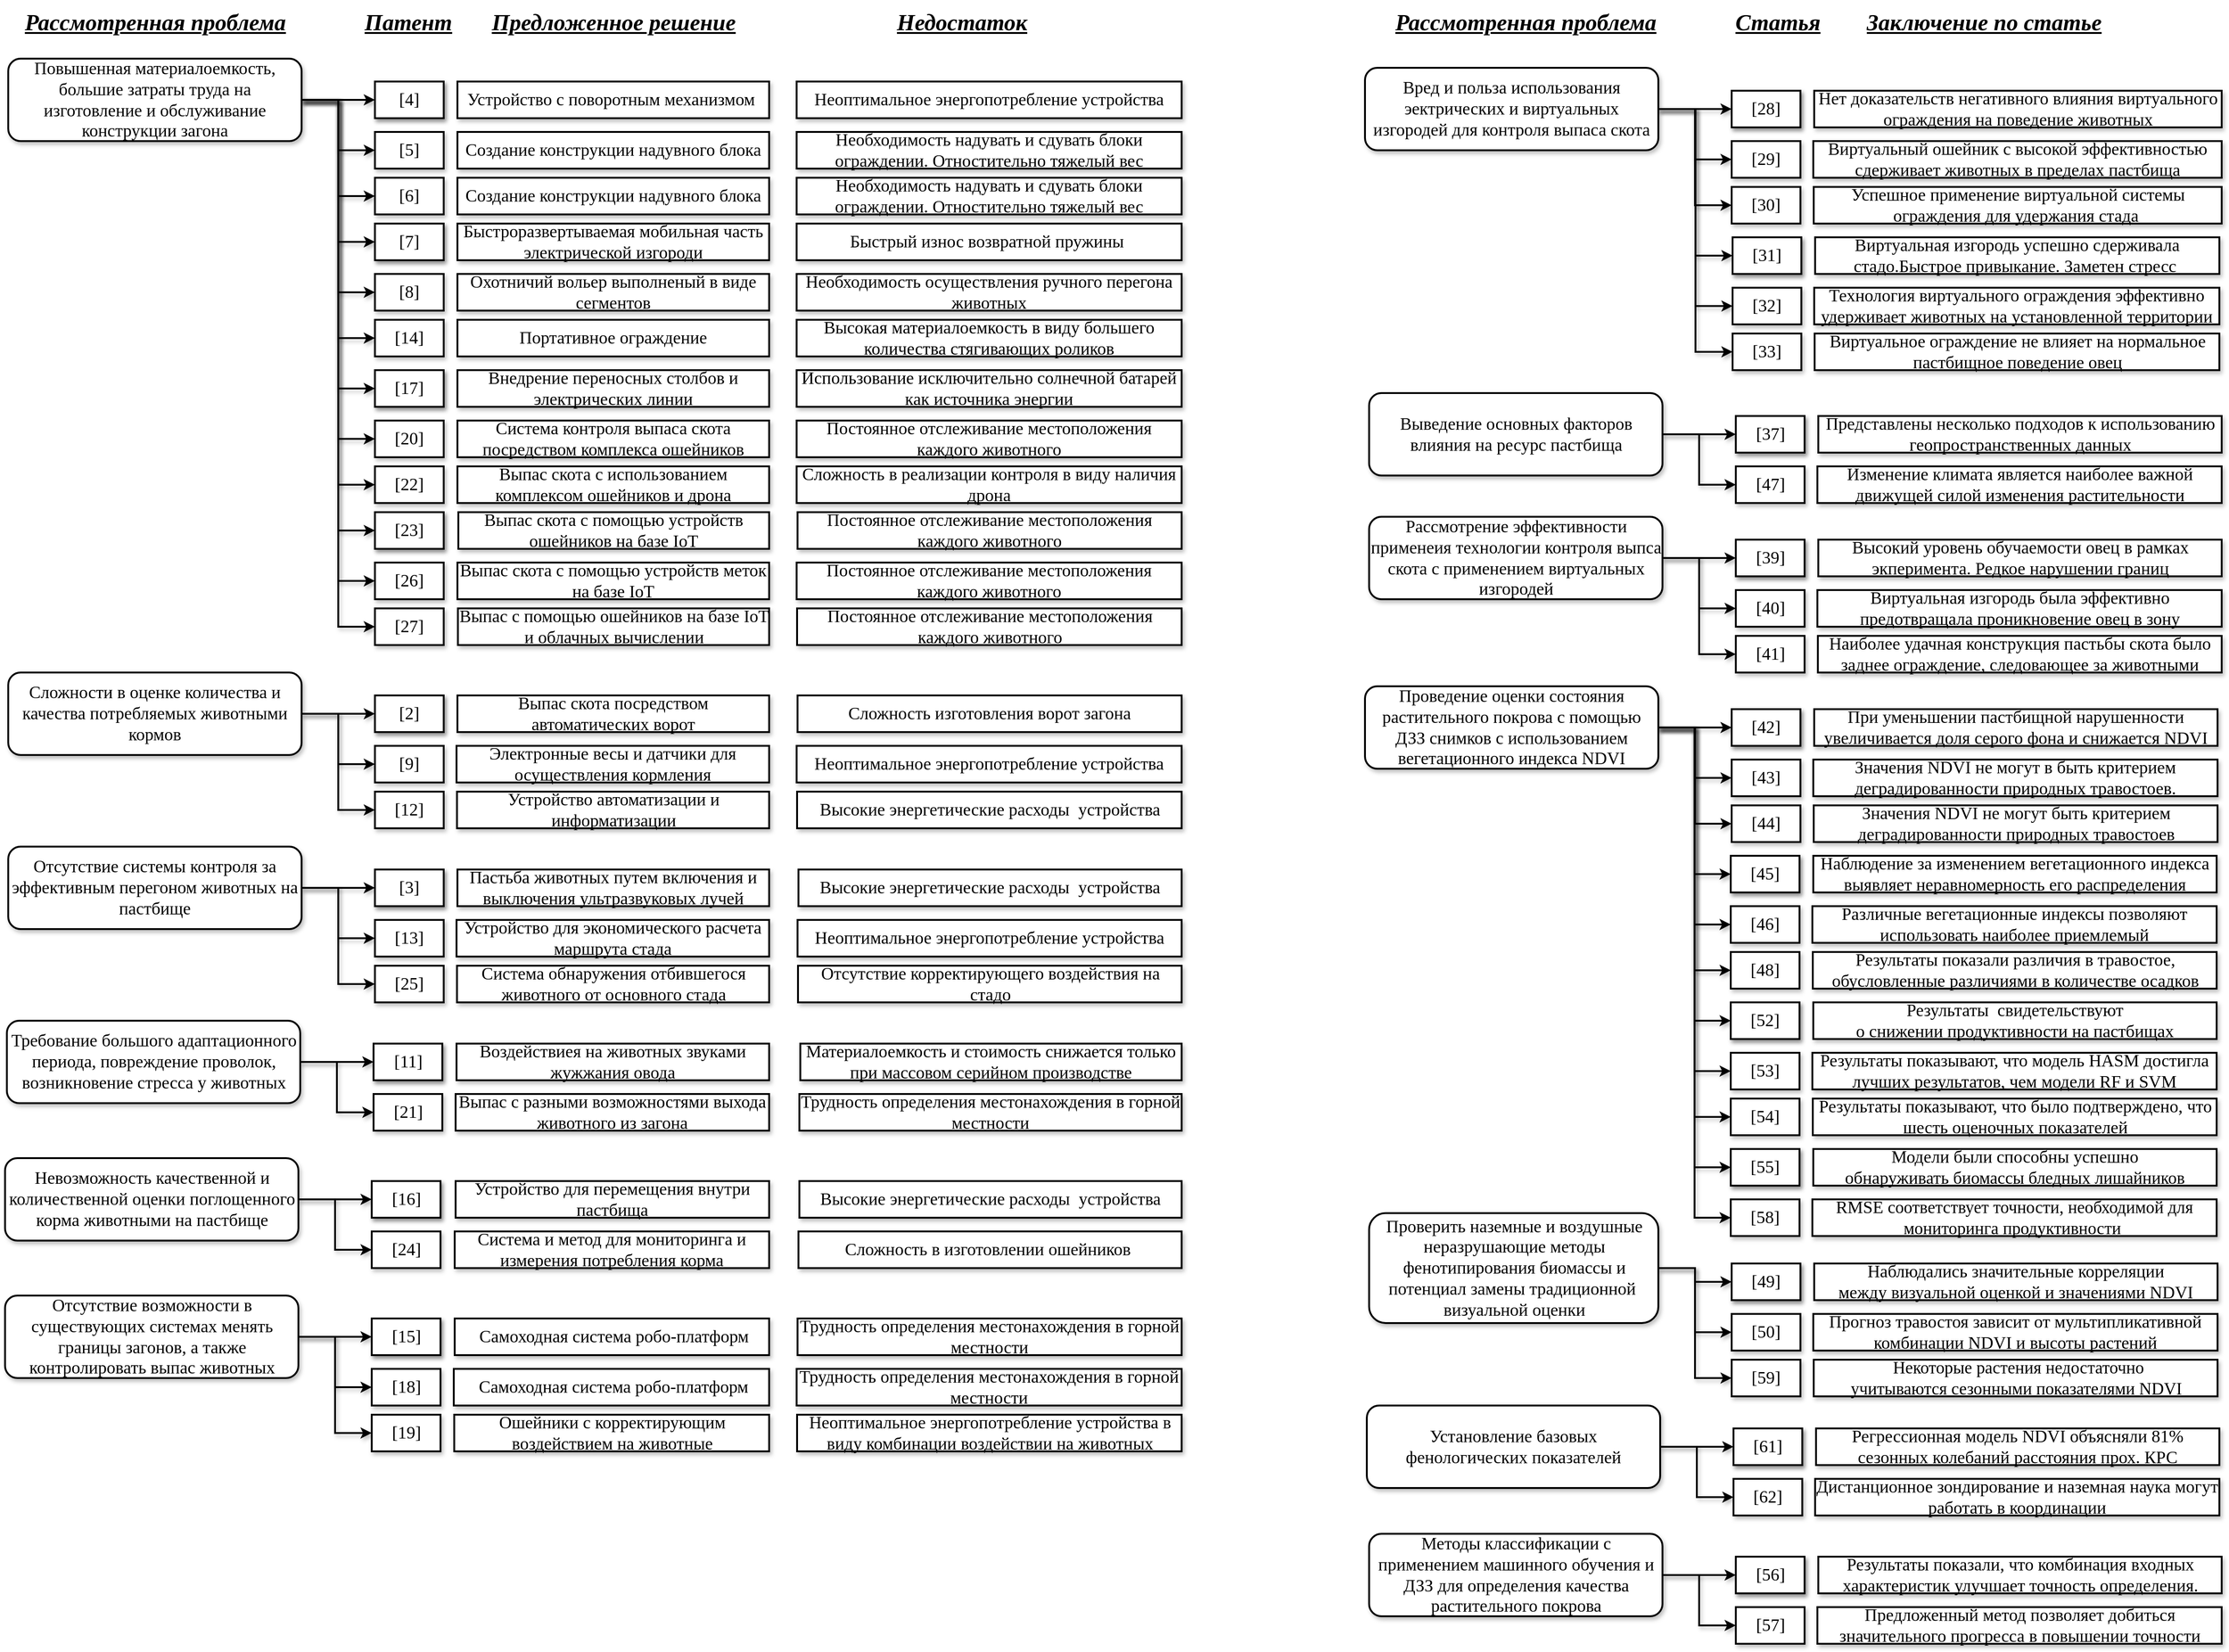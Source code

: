 <mxfile version="13.9.9" type="device"><diagram id="JuCxND9E0UiF_TLVwvFN" name="Page-1"><mxGraphModel dx="912" dy="813" grid="1" gridSize="10" guides="1" tooltips="1" connect="1" arrows="1" fold="1" page="1" pageScale="1" pageWidth="1169" pageHeight="827" math="0" shadow="0"><root><mxCell id="0"/><mxCell id="1" parent="0"/><mxCell id="z9l096WYGYxnOZ9gCyPE-3" style="edgeStyle=orthogonalEdgeStyle;rounded=0;orthogonalLoop=1;jettySize=auto;html=1;entryX=0;entryY=0.5;entryDx=0;entryDy=0;strokeWidth=2;sketch=0;shadow=1;fontFamily=Times New Roman;fontSize=19;" parent="1" source="z9l096WYGYxnOZ9gCyPE-1" target="z9l096WYGYxnOZ9gCyPE-2" edge="1"><mxGeometry relative="1" as="geometry"/></mxCell><mxCell id="z9l096WYGYxnOZ9gCyPE-10" style="edgeStyle=orthogonalEdgeStyle;rounded=0;orthogonalLoop=1;jettySize=auto;html=1;exitX=1;exitY=0.5;exitDx=0;exitDy=0;entryX=0;entryY=0.5;entryDx=0;entryDy=0;strokeWidth=2;sketch=0;shadow=1;fontFamily=Times New Roman;fontSize=19;" parent="1" source="z9l096WYGYxnOZ9gCyPE-1" target="z9l096WYGYxnOZ9gCyPE-8" edge="1"><mxGeometry relative="1" as="geometry"/></mxCell><mxCell id="z9l096WYGYxnOZ9gCyPE-11" style="edgeStyle=orthogonalEdgeStyle;rounded=0;orthogonalLoop=1;jettySize=auto;html=1;exitX=1;exitY=0.5;exitDx=0;exitDy=0;entryX=0;entryY=0.5;entryDx=0;entryDy=0;strokeWidth=2;sketch=0;shadow=1;fontFamily=Times New Roman;fontSize=19;" parent="1" source="z9l096WYGYxnOZ9gCyPE-1" target="z9l096WYGYxnOZ9gCyPE-9" edge="1"><mxGeometry relative="1" as="geometry"/></mxCell><mxCell id="XrfLiBpO55WsGUdzveeN-66" style="edgeStyle=orthogonalEdgeStyle;rounded=0;sketch=0;orthogonalLoop=1;jettySize=auto;html=1;exitX=1;exitY=0.5;exitDx=0;exitDy=0;entryX=0;entryY=0.5;entryDx=0;entryDy=0;shadow=1;strokeWidth=2;fontFamily=Times New Roman;fontSize=19;" parent="1" source="z9l096WYGYxnOZ9gCyPE-1" target="XrfLiBpO55WsGUdzveeN-48" edge="1"><mxGeometry relative="1" as="geometry"/></mxCell><mxCell id="XrfLiBpO55WsGUdzveeN-67" style="edgeStyle=orthogonalEdgeStyle;rounded=0;sketch=0;orthogonalLoop=1;jettySize=auto;html=1;exitX=1;exitY=0.5;exitDx=0;exitDy=0;entryX=0;entryY=0.5;entryDx=0;entryDy=0;shadow=1;strokeWidth=2;fontFamily=Times New Roman;fontSize=19;" parent="1" source="z9l096WYGYxnOZ9gCyPE-1" target="XrfLiBpO55WsGUdzveeN-46" edge="1"><mxGeometry relative="1" as="geometry"/></mxCell><mxCell id="XrfLiBpO55WsGUdzveeN-68" style="edgeStyle=orthogonalEdgeStyle;rounded=0;sketch=0;orthogonalLoop=1;jettySize=auto;html=1;exitX=1;exitY=0.5;exitDx=0;exitDy=0;entryX=0;entryY=0.5;entryDx=0;entryDy=0;shadow=1;strokeWidth=2;fontFamily=Times New Roman;fontSize=19;" parent="1" source="z9l096WYGYxnOZ9gCyPE-1" target="XrfLiBpO55WsGUdzveeN-47" edge="1"><mxGeometry relative="1" as="geometry"/></mxCell><mxCell id="XrfLiBpO55WsGUdzveeN-69" style="edgeStyle=orthogonalEdgeStyle;rounded=0;sketch=0;orthogonalLoop=1;jettySize=auto;html=1;exitX=1;exitY=0.5;exitDx=0;exitDy=0;entryX=0;entryY=0.5;entryDx=0;entryDy=0;shadow=1;strokeWidth=2;fontFamily=Times New Roman;fontSize=19;" parent="1" source="z9l096WYGYxnOZ9gCyPE-1" target="XrfLiBpO55WsGUdzveeN-55" edge="1"><mxGeometry relative="1" as="geometry"/></mxCell><mxCell id="XrfLiBpO55WsGUdzveeN-70" style="edgeStyle=orthogonalEdgeStyle;rounded=0;sketch=0;orthogonalLoop=1;jettySize=auto;html=1;exitX=1;exitY=0.5;exitDx=0;exitDy=0;entryX=0;entryY=0.5;entryDx=0;entryDy=0;shadow=1;strokeWidth=2;fontFamily=Times New Roman;fontSize=19;" parent="1" source="z9l096WYGYxnOZ9gCyPE-1" target="XrfLiBpO55WsGUdzveeN-53" edge="1"><mxGeometry relative="1" as="geometry"/></mxCell><mxCell id="XrfLiBpO55WsGUdzveeN-71" style="edgeStyle=orthogonalEdgeStyle;rounded=0;sketch=0;orthogonalLoop=1;jettySize=auto;html=1;exitX=1;exitY=0.5;exitDx=0;exitDy=0;entryX=0;entryY=0.5;entryDx=0;entryDy=0;shadow=1;strokeWidth=2;fontFamily=Times New Roman;fontSize=19;" parent="1" source="z9l096WYGYxnOZ9gCyPE-1" target="XrfLiBpO55WsGUdzveeN-54" edge="1"><mxGeometry relative="1" as="geometry"/></mxCell><mxCell id="XrfLiBpO55WsGUdzveeN-72" style="edgeStyle=orthogonalEdgeStyle;rounded=0;sketch=0;orthogonalLoop=1;jettySize=auto;html=1;exitX=1;exitY=0.5;exitDx=0;exitDy=0;entryX=0;entryY=0.5;entryDx=0;entryDy=0;shadow=1;strokeWidth=2;fontFamily=Times New Roman;fontSize=19;" parent="1" source="z9l096WYGYxnOZ9gCyPE-1" target="XrfLiBpO55WsGUdzveeN-62" edge="1"><mxGeometry relative="1" as="geometry"/></mxCell><mxCell id="XrfLiBpO55WsGUdzveeN-73" style="edgeStyle=orthogonalEdgeStyle;rounded=0;sketch=0;orthogonalLoop=1;jettySize=auto;html=1;exitX=1;exitY=0.5;exitDx=0;exitDy=0;entryX=0;entryY=0.5;entryDx=0;entryDy=0;shadow=1;strokeWidth=2;fontFamily=Times New Roman;fontSize=19;" parent="1" source="z9l096WYGYxnOZ9gCyPE-1" target="XrfLiBpO55WsGUdzveeN-60" edge="1"><mxGeometry relative="1" as="geometry"/></mxCell><mxCell id="XrfLiBpO55WsGUdzveeN-74" style="edgeStyle=orthogonalEdgeStyle;rounded=0;sketch=0;orthogonalLoop=1;jettySize=auto;html=1;exitX=1;exitY=0.5;exitDx=0;exitDy=0;entryX=0;entryY=0.5;entryDx=0;entryDy=0;shadow=1;strokeWidth=2;fontFamily=Times New Roman;fontSize=19;" parent="1" source="z9l096WYGYxnOZ9gCyPE-1" target="XrfLiBpO55WsGUdzveeN-61" edge="1"><mxGeometry relative="1" as="geometry"/></mxCell><mxCell id="z9l096WYGYxnOZ9gCyPE-1" value="&lt;font style=&quot;font-size: 19px;&quot;&gt;Повышенная материалоемкость, большие затраты труда на изготовление и обслуживание конструкции загона&lt;/font&gt;" style="rounded=1;whiteSpace=wrap;html=1;strokeWidth=2;sketch=0;shadow=1;fontFamily=Times New Roman;fontSize=19;" parent="1" vertex="1"><mxGeometry x="80" y="120" width="320" height="90" as="geometry"/></mxCell><mxCell id="z9l096WYGYxnOZ9gCyPE-2" value="&lt;font style=&quot;font-size: 19px;&quot;&gt;[1]&lt;/font&gt;" style="rounded=0;whiteSpace=wrap;html=1;sketch=0;shadow=1;strokeWidth=2;fontFamily=Times New Roman;fontSize=19;" parent="1" vertex="1"><mxGeometry x="480" y="145" width="75" height="40" as="geometry"/></mxCell><mxCell id="z9l096WYGYxnOZ9gCyPE-8" value="&lt;font style=&quot;font-size: 19px;&quot;&gt;[5]&lt;/font&gt;" style="rounded=0;whiteSpace=wrap;html=1;strokeWidth=2;sketch=0;shadow=1;fontFamily=Times New Roman;fontSize=19;" parent="1" vertex="1"><mxGeometry x="480" y="200" width="75" height="40" as="geometry"/></mxCell><mxCell id="z9l096WYGYxnOZ9gCyPE-9" value="&lt;font style=&quot;font-size: 19px;&quot;&gt;[6]&lt;/font&gt;" style="rounded=0;whiteSpace=wrap;html=1;strokeWidth=2;sketch=0;shadow=1;fontFamily=Times New Roman;fontSize=19;" parent="1" vertex="1"><mxGeometry x="480" y="250" width="75" height="40" as="geometry"/></mxCell><mxCell id="z9l096WYGYxnOZ9gCyPE-13" value="&lt;font style=&quot;font-size: 19px;&quot;&gt;[4]&lt;/font&gt;" style="rounded=0;whiteSpace=wrap;html=1;strokeWidth=2;sketch=0;shadow=1;fontFamily=Times New Roman;fontSize=19;" parent="1" vertex="1"><mxGeometry x="480" y="145" width="75" height="40" as="geometry"/></mxCell><mxCell id="z9l096WYGYxnOZ9gCyPE-18" value="&lt;font style=&quot;font-size: 25px;&quot;&gt;&lt;b style=&quot;font-size: 25px;&quot;&gt;&lt;u style=&quot;font-size: 25px;&quot;&gt;&lt;i style=&quot;font-size: 25px;&quot;&gt;Рассмотренная проблема&lt;/i&gt;&lt;/u&gt;&lt;/b&gt;&lt;/font&gt;" style="text;html=1;align=center;verticalAlign=middle;resizable=0;points=[];autosize=1;sketch=0;shadow=1;strokeWidth=2;fontFamily=Times New Roman;fontSize=25;" parent="1" vertex="1"><mxGeometry x="90" y="60" width="300" height="40" as="geometry"/></mxCell><mxCell id="z9l096WYGYxnOZ9gCyPE-19" value="&lt;font style=&quot;font-size: 25px;&quot;&gt;&lt;b style=&quot;font-size: 25px;&quot;&gt;&lt;u style=&quot;font-size: 25px;&quot;&gt;&lt;i style=&quot;font-size: 25px;&quot;&gt;Предложенное решение&lt;/i&gt;&lt;/u&gt;&lt;/b&gt;&lt;/font&gt;" style="text;html=1;align=center;verticalAlign=middle;resizable=0;points=[];autosize=1;sketch=0;shadow=1;strokeWidth=2;fontFamily=Times New Roman;fontSize=25;" parent="1" vertex="1"><mxGeometry x="600" y="60" width="280" height="40" as="geometry"/></mxCell><mxCell id="z9l096WYGYxnOZ9gCyPE-20" value="&lt;span style=&quot;font-size: 25px;&quot;&gt;&lt;b style=&quot;font-size: 25px;&quot;&gt;&lt;i style=&quot;font-size: 25px;&quot;&gt;&lt;u style=&quot;font-size: 25px;&quot;&gt;Патент&lt;/u&gt;&lt;/i&gt;&lt;/b&gt;&lt;/span&gt;" style="text;html=1;align=center;verticalAlign=middle;resizable=0;points=[];autosize=1;sketch=0;shadow=1;strokeWidth=2;fontFamily=Times New Roman;fontSize=25;" parent="1" vertex="1"><mxGeometry x="460.5" y="60" width="110" height="40" as="geometry"/></mxCell><mxCell id="z9l096WYGYxnOZ9gCyPE-23" style="edgeStyle=orthogonalEdgeStyle;rounded=0;orthogonalLoop=1;jettySize=auto;html=1;entryX=0;entryY=0.5;entryDx=0;entryDy=0;strokeWidth=2;sketch=0;shadow=1;fontFamily=Times New Roman;fontSize=19;" parent="1" source="z9l096WYGYxnOZ9gCyPE-26" target="z9l096WYGYxnOZ9gCyPE-27" edge="1"><mxGeometry relative="1" as="geometry"/></mxCell><mxCell id="z9l096WYGYxnOZ9gCyPE-24" style="edgeStyle=orthogonalEdgeStyle;rounded=0;orthogonalLoop=1;jettySize=auto;html=1;exitX=1;exitY=0.5;exitDx=0;exitDy=0;entryX=0;entryY=0.5;entryDx=0;entryDy=0;strokeWidth=2;sketch=0;shadow=1;fontFamily=Times New Roman;fontSize=19;" parent="1" source="z9l096WYGYxnOZ9gCyPE-26" target="z9l096WYGYxnOZ9gCyPE-28" edge="1"><mxGeometry relative="1" as="geometry"/></mxCell><mxCell id="z9l096WYGYxnOZ9gCyPE-25" style="edgeStyle=orthogonalEdgeStyle;rounded=0;orthogonalLoop=1;jettySize=auto;html=1;exitX=1;exitY=0.5;exitDx=0;exitDy=0;entryX=0;entryY=0.5;entryDx=0;entryDy=0;strokeWidth=2;sketch=0;shadow=1;fontFamily=Times New Roman;fontSize=19;" parent="1" source="z9l096WYGYxnOZ9gCyPE-26" target="z9l096WYGYxnOZ9gCyPE-29" edge="1"><mxGeometry relative="1" as="geometry"/></mxCell><mxCell id="z9l096WYGYxnOZ9gCyPE-26" value="&lt;font style=&quot;font-size: 19px;&quot;&gt;Сложности в оценке количества и качества потребляемых животными кормов&lt;/font&gt;" style="rounded=1;whiteSpace=wrap;html=1;strokeWidth=2;sketch=0;shadow=1;fontFamily=Times New Roman;fontSize=19;" parent="1" vertex="1"><mxGeometry x="80" y="790" width="320" height="90" as="geometry"/></mxCell><mxCell id="z9l096WYGYxnOZ9gCyPE-27" value="&lt;font style=&quot;font-size: 19px;&quot;&gt;[1]&lt;/font&gt;" style="rounded=0;whiteSpace=wrap;html=1;sketch=0;shadow=1;strokeWidth=2;fontFamily=Times New Roman;fontSize=19;" parent="1" vertex="1"><mxGeometry x="480" y="815" width="75" height="40" as="geometry"/></mxCell><mxCell id="z9l096WYGYxnOZ9gCyPE-28" value="&lt;font style=&quot;font-size: 19px&quot;&gt;[9]&lt;/font&gt;" style="rounded=0;whiteSpace=wrap;html=1;strokeWidth=2;sketch=0;shadow=1;fontFamily=Times New Roman;fontSize=19;" parent="1" vertex="1"><mxGeometry x="480" y="870" width="75" height="40" as="geometry"/></mxCell><mxCell id="z9l096WYGYxnOZ9gCyPE-29" value="&lt;font style=&quot;font-size: 19px&quot;&gt;[12]&lt;/font&gt;" style="rounded=0;whiteSpace=wrap;html=1;strokeWidth=2;sketch=0;shadow=1;fontFamily=Times New Roman;fontSize=19;" parent="1" vertex="1"><mxGeometry x="480" y="920" width="75" height="40" as="geometry"/></mxCell><mxCell id="z9l096WYGYxnOZ9gCyPE-30" value="&lt;font style=&quot;font-size: 19px&quot;&gt;[2]&lt;/font&gt;" style="rounded=0;whiteSpace=wrap;html=1;strokeWidth=2;sketch=0;shadow=1;fontFamily=Times New Roman;fontSize=19;" parent="1" vertex="1"><mxGeometry x="480" y="815" width="75" height="40" as="geometry"/></mxCell><mxCell id="XrfLiBpO55WsGUdzveeN-1" style="edgeStyle=orthogonalEdgeStyle;rounded=0;orthogonalLoop=1;jettySize=auto;html=1;entryX=0;entryY=0.5;entryDx=0;entryDy=0;strokeWidth=2;sketch=0;shadow=1;fontFamily=Times New Roman;fontSize=19;" parent="1" source="XrfLiBpO55WsGUdzveeN-4" target="XrfLiBpO55WsGUdzveeN-5" edge="1"><mxGeometry relative="1" as="geometry"/></mxCell><mxCell id="XrfLiBpO55WsGUdzveeN-2" style="edgeStyle=orthogonalEdgeStyle;rounded=0;orthogonalLoop=1;jettySize=auto;html=1;exitX=1;exitY=0.5;exitDx=0;exitDy=0;entryX=0;entryY=0.5;entryDx=0;entryDy=0;strokeWidth=2;sketch=0;shadow=1;fontFamily=Times New Roman;fontSize=19;" parent="1" source="XrfLiBpO55WsGUdzveeN-4" target="XrfLiBpO55WsGUdzveeN-6" edge="1"><mxGeometry relative="1" as="geometry"/></mxCell><mxCell id="XrfLiBpO55WsGUdzveeN-3" style="edgeStyle=orthogonalEdgeStyle;rounded=0;orthogonalLoop=1;jettySize=auto;html=1;exitX=1;exitY=0.5;exitDx=0;exitDy=0;entryX=0;entryY=0.5;entryDx=0;entryDy=0;strokeWidth=2;sketch=0;shadow=1;fontFamily=Times New Roman;fontSize=19;" parent="1" source="XrfLiBpO55WsGUdzveeN-4" target="XrfLiBpO55WsGUdzveeN-7" edge="1"><mxGeometry relative="1" as="geometry"/></mxCell><mxCell id="XrfLiBpO55WsGUdzveeN-4" value="&lt;font style=&quot;font-size: 19px;&quot;&gt;Отсутствие системы контроля за эффективным перегоном животных на пастбище&lt;/font&gt;" style="rounded=1;whiteSpace=wrap;html=1;strokeWidth=2;sketch=0;shadow=1;fontFamily=Times New Roman;fontSize=19;" parent="1" vertex="1"><mxGeometry x="80" y="980" width="320" height="90" as="geometry"/></mxCell><mxCell id="XrfLiBpO55WsGUdzveeN-5" value="&lt;font style=&quot;font-size: 19px;&quot;&gt;[1]&lt;/font&gt;" style="rounded=0;whiteSpace=wrap;html=1;sketch=0;shadow=1;strokeWidth=2;fontFamily=Times New Roman;fontSize=19;" parent="1" vertex="1"><mxGeometry x="480" y="1005" width="75" height="40" as="geometry"/></mxCell><mxCell id="XrfLiBpO55WsGUdzveeN-6" value="&lt;font style=&quot;font-size: 19px&quot;&gt;[13]&lt;/font&gt;" style="rounded=0;whiteSpace=wrap;html=1;strokeWidth=2;sketch=0;shadow=1;fontFamily=Times New Roman;fontSize=19;" parent="1" vertex="1"><mxGeometry x="480" y="1060" width="75" height="40" as="geometry"/></mxCell><mxCell id="XrfLiBpO55WsGUdzveeN-7" value="&lt;font style=&quot;font-size: 19px&quot;&gt;[25]&lt;/font&gt;" style="rounded=0;whiteSpace=wrap;html=1;strokeWidth=2;sketch=0;shadow=1;fontFamily=Times New Roman;fontSize=19;" parent="1" vertex="1"><mxGeometry x="480" y="1110" width="75" height="40" as="geometry"/></mxCell><mxCell id="XrfLiBpO55WsGUdzveeN-8" value="&lt;font style=&quot;font-size: 19px&quot;&gt;[3]&lt;/font&gt;" style="rounded=0;whiteSpace=wrap;html=1;strokeWidth=2;sketch=0;shadow=1;fontFamily=Times New Roman;fontSize=19;" parent="1" vertex="1"><mxGeometry x="480" y="1005" width="75" height="40" as="geometry"/></mxCell><mxCell id="XrfLiBpO55WsGUdzveeN-12" style="edgeStyle=orthogonalEdgeStyle;rounded=0;orthogonalLoop=1;jettySize=auto;html=1;entryX=0;entryY=0.5;entryDx=0;entryDy=0;strokeWidth=2;sketch=0;shadow=1;fontFamily=Times New Roman;fontSize=19;" parent="1" source="XrfLiBpO55WsGUdzveeN-15" target="XrfLiBpO55WsGUdzveeN-16" edge="1"><mxGeometry relative="1" as="geometry"/></mxCell><mxCell id="XrfLiBpO55WsGUdzveeN-13" style="edgeStyle=orthogonalEdgeStyle;rounded=0;orthogonalLoop=1;jettySize=auto;html=1;exitX=1;exitY=0.5;exitDx=0;exitDy=0;entryX=0;entryY=0.5;entryDx=0;entryDy=0;strokeWidth=2;sketch=0;shadow=1;fontFamily=Times New Roman;fontSize=19;" parent="1" source="XrfLiBpO55WsGUdzveeN-15" target="XrfLiBpO55WsGUdzveeN-17" edge="1"><mxGeometry relative="1" as="geometry"/></mxCell><mxCell id="XrfLiBpO55WsGUdzveeN-15" value="&lt;font style=&quot;font-size: 19px;&quot;&gt;Требование большого адаптационного периода, повреждение проволок, возникновение стресса у животных&lt;/font&gt;" style="rounded=1;whiteSpace=wrap;html=1;strokeWidth=2;sketch=0;shadow=1;fontFamily=Times New Roman;fontSize=19;" parent="1" vertex="1"><mxGeometry x="78.5" y="1170" width="320" height="90" as="geometry"/></mxCell><mxCell id="XrfLiBpO55WsGUdzveeN-16" value="&lt;font style=&quot;font-size: 19px;&quot;&gt;[1]&lt;/font&gt;" style="rounded=0;whiteSpace=wrap;html=1;sketch=0;shadow=1;strokeWidth=2;fontFamily=Times New Roman;fontSize=19;" parent="1" vertex="1"><mxGeometry x="478.5" y="1195" width="75" height="40" as="geometry"/></mxCell><mxCell id="XrfLiBpO55WsGUdzveeN-17" value="&lt;font style=&quot;font-size: 19px&quot;&gt;[21]&lt;/font&gt;" style="rounded=0;whiteSpace=wrap;html=1;strokeWidth=2;sketch=0;shadow=1;fontFamily=Times New Roman;fontSize=19;" parent="1" vertex="1"><mxGeometry x="478.5" y="1250" width="75" height="40" as="geometry"/></mxCell><mxCell id="XrfLiBpO55WsGUdzveeN-19" value="&lt;font style=&quot;font-size: 19px&quot;&gt;[11]&lt;/font&gt;" style="rounded=0;whiteSpace=wrap;html=1;strokeWidth=2;sketch=0;shadow=1;fontFamily=Times New Roman;fontSize=19;" parent="1" vertex="1"><mxGeometry x="478.5" y="1195" width="75" height="40" as="geometry"/></mxCell><mxCell id="XrfLiBpO55WsGUdzveeN-23" style="edgeStyle=orthogonalEdgeStyle;rounded=0;orthogonalLoop=1;jettySize=auto;html=1;entryX=0;entryY=0.5;entryDx=0;entryDy=0;strokeWidth=2;sketch=0;shadow=1;fontFamily=Times New Roman;fontSize=19;" parent="1" source="XrfLiBpO55WsGUdzveeN-26" target="XrfLiBpO55WsGUdzveeN-27" edge="1"><mxGeometry relative="1" as="geometry"/></mxCell><mxCell id="XrfLiBpO55WsGUdzveeN-24" style="edgeStyle=orthogonalEdgeStyle;rounded=0;orthogonalLoop=1;jettySize=auto;html=1;exitX=1;exitY=0.5;exitDx=0;exitDy=0;entryX=0;entryY=0.5;entryDx=0;entryDy=0;strokeWidth=2;sketch=0;shadow=1;fontFamily=Times New Roman;fontSize=19;" parent="1" source="XrfLiBpO55WsGUdzveeN-26" target="XrfLiBpO55WsGUdzveeN-28" edge="1"><mxGeometry relative="1" as="geometry"/></mxCell><mxCell id="XrfLiBpO55WsGUdzveeN-26" value="&lt;span id=&quot;docs-internal-guid-321ba350-7fff-5fae-3547-df54e6b3179d&quot; style=&quot;font-size: 19px;&quot;&gt;&lt;span style=&quot;font-size: 19px; background-color: transparent; vertical-align: baseline;&quot;&gt;Невозможность качественной и количественной оценки поглощенного корма животными на пастбище&lt;/span&gt;&lt;/span&gt;" style="rounded=1;whiteSpace=wrap;html=1;strokeWidth=2;sketch=0;shadow=1;fontFamily=Times New Roman;fontSize=19;" parent="1" vertex="1"><mxGeometry x="76.5" y="1320" width="320" height="90" as="geometry"/></mxCell><mxCell id="XrfLiBpO55WsGUdzveeN-27" value="&lt;font style=&quot;font-size: 19px;&quot;&gt;[1]&lt;/font&gt;" style="rounded=0;whiteSpace=wrap;html=1;sketch=0;shadow=1;strokeWidth=2;fontFamily=Times New Roman;fontSize=19;" parent="1" vertex="1"><mxGeometry x="476.5" y="1345" width="75" height="40" as="geometry"/></mxCell><mxCell id="XrfLiBpO55WsGUdzveeN-28" value="&lt;font style=&quot;font-size: 19px&quot;&gt;[24]&lt;/font&gt;" style="rounded=0;whiteSpace=wrap;html=1;strokeWidth=2;sketch=0;shadow=1;fontFamily=Times New Roman;fontSize=19;" parent="1" vertex="1"><mxGeometry x="476.5" y="1400" width="75" height="40" as="geometry"/></mxCell><mxCell id="XrfLiBpO55WsGUdzveeN-30" value="&lt;font style=&quot;font-size: 19px&quot;&gt;[16]&lt;/font&gt;" style="rounded=0;whiteSpace=wrap;html=1;strokeWidth=2;sketch=0;shadow=1;fontFamily=Times New Roman;fontSize=19;" parent="1" vertex="1"><mxGeometry x="476.5" y="1345" width="75" height="40" as="geometry"/></mxCell><mxCell id="XrfLiBpO55WsGUdzveeN-34" style="edgeStyle=orthogonalEdgeStyle;rounded=0;orthogonalLoop=1;jettySize=auto;html=1;entryX=0;entryY=0.5;entryDx=0;entryDy=0;strokeWidth=2;sketch=0;shadow=1;fontFamily=Times New Roman;fontSize=19;" parent="1" source="XrfLiBpO55WsGUdzveeN-37" target="XrfLiBpO55WsGUdzveeN-38" edge="1"><mxGeometry relative="1" as="geometry"/></mxCell><mxCell id="XrfLiBpO55WsGUdzveeN-35" style="edgeStyle=orthogonalEdgeStyle;rounded=0;orthogonalLoop=1;jettySize=auto;html=1;exitX=1;exitY=0.5;exitDx=0;exitDy=0;entryX=0;entryY=0.5;entryDx=0;entryDy=0;strokeWidth=2;sketch=0;shadow=1;fontFamily=Times New Roman;fontSize=19;" parent="1" source="XrfLiBpO55WsGUdzveeN-37" target="XrfLiBpO55WsGUdzveeN-39" edge="1"><mxGeometry relative="1" as="geometry"/></mxCell><mxCell id="XrfLiBpO55WsGUdzveeN-36" style="edgeStyle=orthogonalEdgeStyle;rounded=0;orthogonalLoop=1;jettySize=auto;html=1;exitX=1;exitY=0.5;exitDx=0;exitDy=0;entryX=0;entryY=0.5;entryDx=0;entryDy=0;strokeWidth=2;sketch=0;shadow=1;fontFamily=Times New Roman;fontSize=19;" parent="1" source="XrfLiBpO55WsGUdzveeN-37" target="XrfLiBpO55WsGUdzveeN-40" edge="1"><mxGeometry relative="1" as="geometry"/></mxCell><mxCell id="XrfLiBpO55WsGUdzveeN-37" value="&lt;span id=&quot;docs-internal-guid-7363e3cc-7fff-990b-41a0-e0b40c1a9f37&quot; style=&quot;font-size: 19px;&quot;&gt;&lt;span style=&quot;font-size: 19px; background-color: transparent; vertical-align: baseline;&quot;&gt;Отсутствие возможности в существующих системах менять границы загонов, а также контролировать выпас животных&lt;/span&gt;&lt;/span&gt;" style="rounded=1;whiteSpace=wrap;html=1;strokeWidth=2;sketch=0;shadow=1;fontFamily=Times New Roman;fontSize=19;" parent="1" vertex="1"><mxGeometry x="76.5" y="1470" width="320" height="90" as="geometry"/></mxCell><mxCell id="XrfLiBpO55WsGUdzveeN-38" value="&lt;font style=&quot;font-size: 19px;&quot;&gt;[1]&lt;/font&gt;" style="rounded=0;whiteSpace=wrap;html=1;sketch=0;shadow=1;strokeWidth=2;fontFamily=Times New Roman;fontSize=19;" parent="1" vertex="1"><mxGeometry x="476.5" y="1495" width="75" height="40" as="geometry"/></mxCell><mxCell id="XrfLiBpO55WsGUdzveeN-39" value="&lt;font style=&quot;font-size: 19px&quot;&gt;[18]&lt;/font&gt;" style="rounded=0;whiteSpace=wrap;html=1;strokeWidth=2;sketch=0;shadow=1;fontFamily=Times New Roman;fontSize=19;" parent="1" vertex="1"><mxGeometry x="476.5" y="1550" width="75" height="40" as="geometry"/></mxCell><mxCell id="XrfLiBpO55WsGUdzveeN-40" value="&lt;font style=&quot;font-size: 19px&quot;&gt;[19]&lt;/font&gt;" style="rounded=0;whiteSpace=wrap;html=1;strokeWidth=2;sketch=0;shadow=1;fontFamily=Times New Roman;fontSize=19;" parent="1" vertex="1"><mxGeometry x="476.5" y="1600" width="75" height="40" as="geometry"/></mxCell><mxCell id="XrfLiBpO55WsGUdzveeN-41" value="&lt;font style=&quot;font-size: 19px&quot;&gt;[15]&lt;/font&gt;" style="rounded=0;whiteSpace=wrap;html=1;strokeWidth=2;sketch=0;shadow=1;fontFamily=Times New Roman;fontSize=19;" parent="1" vertex="1"><mxGeometry x="476.5" y="1495" width="75" height="40" as="geometry"/></mxCell><mxCell id="XrfLiBpO55WsGUdzveeN-45" value="&lt;font style=&quot;font-size: 19px;&quot;&gt;[1]&lt;/font&gt;" style="rounded=0;whiteSpace=wrap;html=1;sketch=0;shadow=1;strokeWidth=2;fontFamily=Times New Roman;fontSize=19;" parent="1" vertex="1"><mxGeometry x="480" y="300" width="75" height="40" as="geometry"/></mxCell><mxCell id="XrfLiBpO55WsGUdzveeN-46" value="&lt;font style=&quot;font-size: 19px;&quot;&gt;[8]&lt;/font&gt;" style="rounded=0;whiteSpace=wrap;html=1;strokeWidth=2;sketch=0;shadow=1;fontFamily=Times New Roman;fontSize=19;" parent="1" vertex="1"><mxGeometry x="480" y="355" width="75" height="40" as="geometry"/></mxCell><mxCell id="XrfLiBpO55WsGUdzveeN-47" value="&lt;font style=&quot;font-size: 19px;&quot;&gt;[14]&lt;/font&gt;" style="rounded=0;whiteSpace=wrap;html=1;strokeWidth=2;sketch=0;shadow=1;fontFamily=Times New Roman;fontSize=19;" parent="1" vertex="1"><mxGeometry x="480" y="405" width="75" height="40" as="geometry"/></mxCell><mxCell id="XrfLiBpO55WsGUdzveeN-48" value="&lt;font style=&quot;font-size: 19px;&quot;&gt;[7]&lt;/font&gt;" style="rounded=0;whiteSpace=wrap;html=1;strokeWidth=2;sketch=0;shadow=1;fontFamily=Times New Roman;fontSize=19;" parent="1" vertex="1"><mxGeometry x="480" y="300" width="75" height="40" as="geometry"/></mxCell><mxCell id="XrfLiBpO55WsGUdzveeN-52" value="&lt;font style=&quot;font-size: 19px;&quot;&gt;[1]&lt;/font&gt;" style="rounded=0;whiteSpace=wrap;html=1;sketch=0;shadow=1;strokeWidth=2;fontFamily=Times New Roman;fontSize=19;" parent="1" vertex="1"><mxGeometry x="480" y="460" width="75" height="40" as="geometry"/></mxCell><mxCell id="XrfLiBpO55WsGUdzveeN-53" value="&lt;font style=&quot;font-size: 19px;&quot;&gt;[20]&lt;/font&gt;" style="rounded=0;whiteSpace=wrap;html=1;strokeWidth=2;sketch=0;shadow=1;fontFamily=Times New Roman;fontSize=19;" parent="1" vertex="1"><mxGeometry x="480" y="515" width="75" height="40" as="geometry"/></mxCell><mxCell id="XrfLiBpO55WsGUdzveeN-54" value="&lt;font style=&quot;font-size: 19px;&quot;&gt;[22]&lt;/font&gt;" style="rounded=0;whiteSpace=wrap;html=1;strokeWidth=2;sketch=0;shadow=1;fontFamily=Times New Roman;fontSize=19;" parent="1" vertex="1"><mxGeometry x="480" y="565" width="75" height="40" as="geometry"/></mxCell><mxCell id="XrfLiBpO55WsGUdzveeN-55" value="&lt;font style=&quot;font-size: 19px;&quot;&gt;[17]&lt;/font&gt;" style="rounded=0;whiteSpace=wrap;html=1;strokeWidth=2;sketch=0;shadow=1;fontFamily=Times New Roman;fontSize=19;" parent="1" vertex="1"><mxGeometry x="480" y="460" width="75" height="40" as="geometry"/></mxCell><mxCell id="XrfLiBpO55WsGUdzveeN-59" value="&lt;font style=&quot;font-size: 19px;&quot;&gt;[1]&lt;/font&gt;" style="rounded=0;whiteSpace=wrap;html=1;sketch=0;shadow=1;strokeWidth=2;fontFamily=Times New Roman;fontSize=19;" parent="1" vertex="1"><mxGeometry x="480" y="615" width="75" height="40" as="geometry"/></mxCell><mxCell id="XrfLiBpO55WsGUdzveeN-60" value="&lt;font style=&quot;font-size: 19px;&quot;&gt;[26]&lt;/font&gt;" style="rounded=0;whiteSpace=wrap;html=1;strokeWidth=2;sketch=0;shadow=1;fontFamily=Times New Roman;fontSize=19;" parent="1" vertex="1"><mxGeometry x="480" y="670" width="75" height="40" as="geometry"/></mxCell><mxCell id="XrfLiBpO55WsGUdzveeN-61" value="&lt;font style=&quot;font-size: 19px;&quot;&gt;[27]&lt;/font&gt;" style="rounded=0;whiteSpace=wrap;html=1;strokeWidth=2;sketch=0;shadow=1;fontFamily=Times New Roman;fontSize=19;" parent="1" vertex="1"><mxGeometry x="480" y="720" width="75" height="40" as="geometry"/></mxCell><mxCell id="XrfLiBpO55WsGUdzveeN-62" value="&lt;font style=&quot;font-size: 19px;&quot;&gt;[23]&lt;/font&gt;" style="rounded=0;whiteSpace=wrap;html=1;strokeWidth=2;sketch=0;shadow=1;fontFamily=Times New Roman;fontSize=19;" parent="1" vertex="1"><mxGeometry x="480" y="615" width="75" height="40" as="geometry"/></mxCell><mxCell id="XrfLiBpO55WsGUdzveeN-75" value="&lt;span style=&quot;font-size: 19px;&quot;&gt;Устройство с поворотным механизмом&amp;nbsp;&lt;/span&gt;" style="rounded=0;whiteSpace=wrap;html=1;shadow=1;strokeWidth=2;fontFamily=Times New Roman;fontSize=19;" parent="1" vertex="1"><mxGeometry x="570" y="145" width="340" height="40" as="geometry"/></mxCell><mxCell id="XrfLiBpO55WsGUdzveeN-76" value="&lt;span style=&quot;font-size: 19px;&quot;&gt;Создание конструкции надувного блока&lt;/span&gt;" style="rounded=0;whiteSpace=wrap;html=1;shadow=1;strokeWidth=2;fontFamily=Times New Roman;fontSize=19;" parent="1" vertex="1"><mxGeometry x="570" y="200" width="340" height="40" as="geometry"/></mxCell><mxCell id="XrfLiBpO55WsGUdzveeN-77" value="&lt;span style=&quot;font-size: 19px;&quot;&gt;Создание конструкции надувного блока&lt;/span&gt;" style="rounded=0;whiteSpace=wrap;html=1;shadow=1;strokeWidth=2;fontFamily=Times New Roman;fontSize=19;" parent="1" vertex="1"><mxGeometry x="570" y="250" width="340" height="40" as="geometry"/></mxCell><mxCell id="XrfLiBpO55WsGUdzveeN-78" value="&lt;span style=&quot;font-size: 19px;&quot;&gt;Быстроразвертываемая мобильная часть электрической изгороди&lt;/span&gt;" style="rounded=0;whiteSpace=wrap;html=1;shadow=1;strokeWidth=2;fontFamily=Times New Roman;fontSize=19;" parent="1" vertex="1"><mxGeometry x="570" y="300" width="340" height="40" as="geometry"/></mxCell><mxCell id="XrfLiBpO55WsGUdzveeN-79" value="&lt;span style=&quot;font-size: 19px;&quot;&gt;Охотничий вольер выполненый в виде сегментов&lt;/span&gt;" style="rounded=0;whiteSpace=wrap;html=1;shadow=1;strokeWidth=2;fontFamily=Times New Roman;fontSize=19;" parent="1" vertex="1"><mxGeometry x="570" y="355" width="340" height="40" as="geometry"/></mxCell><mxCell id="XrfLiBpO55WsGUdzveeN-80" value="&lt;span style=&quot;font-size: 19px;&quot;&gt;Портативное ограждение&lt;/span&gt;" style="rounded=0;whiteSpace=wrap;html=1;shadow=1;strokeWidth=2;fontFamily=Times New Roman;fontSize=19;" parent="1" vertex="1"><mxGeometry x="570" y="405" width="340" height="40" as="geometry"/></mxCell><mxCell id="XrfLiBpO55WsGUdzveeN-81" value="&lt;span style=&quot;font-size: 19px;&quot;&gt;Внедрение переносных столбов и электрических линии&lt;/span&gt;" style="rounded=0;whiteSpace=wrap;html=1;shadow=1;strokeWidth=2;fontFamily=Times New Roman;fontSize=19;" parent="1" vertex="1"><mxGeometry x="570" y="460" width="340" height="40" as="geometry"/></mxCell><mxCell id="XrfLiBpO55WsGUdzveeN-82" value="&lt;span style=&quot;font-size: 19px;&quot;&gt;Система контроля выпаса скота посредством комплекса ошейников&lt;/span&gt;" style="rounded=0;whiteSpace=wrap;html=1;shadow=1;strokeWidth=2;fontFamily=Times New Roman;fontSize=19;" parent="1" vertex="1"><mxGeometry x="570" y="515" width="340" height="40" as="geometry"/></mxCell><mxCell id="XrfLiBpO55WsGUdzveeN-83" value="&lt;span style=&quot;font-size: 19px;&quot;&gt;Выпас скота с использованием комплексом ошейников и дрона&lt;/span&gt;" style="rounded=0;whiteSpace=wrap;html=1;shadow=1;strokeWidth=2;fontFamily=Times New Roman;fontSize=19;" parent="1" vertex="1"><mxGeometry x="570" y="565" width="340" height="40" as="geometry"/></mxCell><mxCell id="XrfLiBpO55WsGUdzveeN-84" value="&lt;span style=&quot;font-size: 19px;&quot;&gt;Выпас скота с помощью устройств ошейников на базе IoT&lt;/span&gt;" style="rounded=0;whiteSpace=wrap;html=1;shadow=1;strokeWidth=2;fontFamily=Times New Roman;fontSize=19;" parent="1" vertex="1"><mxGeometry x="571" y="615" width="339" height="40" as="geometry"/></mxCell><mxCell id="XrfLiBpO55WsGUdzveeN-85" value="&lt;span style=&quot;font-size: 19px;&quot;&gt;Выпас с помощью ошейников на базе IoT и облачных вычислении&lt;/span&gt;" style="rounded=0;whiteSpace=wrap;html=1;shadow=1;strokeWidth=2;fontFamily=Times New Roman;fontSize=19;" parent="1" vertex="1"><mxGeometry x="570.5" y="720" width="339.5" height="40" as="geometry"/></mxCell><mxCell id="XrfLiBpO55WsGUdzveeN-86" value="&lt;span style=&quot;font-size: 19px;&quot;&gt;Выпас скота с помощью устройств меток на базе IoT&lt;/span&gt;" style="rounded=0;whiteSpace=wrap;html=1;shadow=1;strokeWidth=2;fontFamily=Times New Roman;fontSize=19;" parent="1" vertex="1"><mxGeometry x="570" y="670" width="340" height="40" as="geometry"/></mxCell><mxCell id="XrfLiBpO55WsGUdzveeN-87" value="Выпас скота посредством автоматических ворот" style="rounded=0;whiteSpace=wrap;html=1;shadow=1;strokeWidth=2;fontFamily=Times New Roman;fontSize=19;" parent="1" vertex="1"><mxGeometry x="570" y="815" width="340" height="40" as="geometry"/></mxCell><mxCell id="XrfLiBpO55WsGUdzveeN-88" value="Устройство автоматизации и информатизации" style="rounded=0;whiteSpace=wrap;html=1;shadow=1;strokeWidth=2;fontFamily=Times New Roman;fontSize=19;" parent="1" vertex="1"><mxGeometry x="569.5" y="920" width="340.5" height="40" as="geometry"/></mxCell><mxCell id="XrfLiBpO55WsGUdzveeN-89" value="Электронные весы и датчики для осуществления кормления" style="rounded=0;whiteSpace=wrap;html=1;shadow=1;strokeWidth=2;fontFamily=Times New Roman;fontSize=19;" parent="1" vertex="1"><mxGeometry x="569" y="870" width="341" height="40" as="geometry"/></mxCell><mxCell id="XrfLiBpO55WsGUdzveeN-90" value="&lt;span id=&quot;docs-internal-guid-40761c98-7fff-8924-8af4-69f36d516e93&quot;&gt;&lt;span style=&quot;background-color: transparent ; vertical-align: baseline&quot;&gt;Пастьба животных путем включения и выключения ультразвуковых лучей&lt;/span&gt;&lt;/span&gt;" style="rounded=0;whiteSpace=wrap;html=1;shadow=1;strokeWidth=2;fontFamily=Times New Roman;fontSize=19;" parent="1" vertex="1"><mxGeometry x="570" y="1005" width="340" height="40" as="geometry"/></mxCell><mxCell id="XrfLiBpO55WsGUdzveeN-91" value="Система обнаружения отбившегося животного от основного стада" style="rounded=0;whiteSpace=wrap;html=1;shadow=1;strokeWidth=2;fontFamily=Times New Roman;fontSize=19;" parent="1" vertex="1"><mxGeometry x="569.5" y="1110" width="340.5" height="40" as="geometry"/></mxCell><mxCell id="XrfLiBpO55WsGUdzveeN-92" value="Устройство для экономического расчета маршрута стада" style="rounded=0;whiteSpace=wrap;html=1;shadow=1;strokeWidth=2;fontFamily=Times New Roman;fontSize=19;" parent="1" vertex="1"><mxGeometry x="569" y="1060" width="341" height="40" as="geometry"/></mxCell><mxCell id="XrfLiBpO55WsGUdzveeN-93" value="Воздействиея на животных звуками жужжания овода" style="rounded=0;whiteSpace=wrap;html=1;shadow=1;strokeWidth=2;fontFamily=Times New Roman;fontSize=19;" parent="1" vertex="1"><mxGeometry x="569" y="1195" width="341" height="40" as="geometry"/></mxCell><mxCell id="XrfLiBpO55WsGUdzveeN-95" value="Выпас с разными возможностями выхода животного из загона" style="rounded=0;whiteSpace=wrap;html=1;shadow=1;strokeWidth=2;fontFamily=Times New Roman;fontSize=19;" parent="1" vertex="1"><mxGeometry x="568" y="1250" width="342" height="40" as="geometry"/></mxCell><mxCell id="XrfLiBpO55WsGUdzveeN-96" value="Устройство для перемещения внутри пастбища" style="rounded=0;whiteSpace=wrap;html=1;shadow=1;strokeWidth=2;fontFamily=Times New Roman;fontSize=19;" parent="1" vertex="1"><mxGeometry x="568" y="1345" width="342" height="40" as="geometry"/></mxCell><mxCell id="XrfLiBpO55WsGUdzveeN-98" value="Система и метод для мониторинга и измерения потребления корма" style="rounded=0;whiteSpace=wrap;html=1;shadow=1;strokeWidth=2;fontFamily=Times New Roman;fontSize=19;" parent="1" vertex="1"><mxGeometry x="567" y="1400" width="343" height="40" as="geometry"/></mxCell><mxCell id="XrfLiBpO55WsGUdzveeN-99" value="&amp;nbsp;Самоходная система робо-платформ" style="rounded=0;whiteSpace=wrap;html=1;shadow=1;strokeWidth=2;fontFamily=Times New Roman;fontSize=19;" parent="1" vertex="1"><mxGeometry x="567" y="1495" width="343" height="40" as="geometry"/></mxCell><mxCell id="XrfLiBpO55WsGUdzveeN-100" value="Ошейники с корректирующим воздействием на животные" style="rounded=0;whiteSpace=wrap;html=1;shadow=1;strokeWidth=2;fontFamily=Times New Roman;fontSize=19;" parent="1" vertex="1"><mxGeometry x="566.5" y="1600" width="343.5" height="40" as="geometry"/></mxCell><mxCell id="XrfLiBpO55WsGUdzveeN-101" value="&lt;span&gt;&amp;nbsp;Самоходная система робо-платформ&lt;/span&gt;" style="rounded=0;whiteSpace=wrap;html=1;shadow=1;strokeWidth=2;fontFamily=Times New Roman;fontSize=19;" parent="1" vertex="1"><mxGeometry x="566" y="1550" width="344" height="40" as="geometry"/></mxCell><mxCell id="XrfLiBpO55WsGUdzveeN-102" value="&lt;font style=&quot;font-size: 25px;&quot;&gt;&lt;b style=&quot;font-size: 25px;&quot;&gt;&lt;u style=&quot;font-size: 25px;&quot;&gt;&lt;i style=&quot;font-size: 25px;&quot;&gt;Рассмотренная проблема&lt;/i&gt;&lt;/u&gt;&lt;/b&gt;&lt;/font&gt;" style="text;html=1;align=center;verticalAlign=middle;resizable=0;points=[];autosize=1;sketch=0;shadow=1;strokeWidth=2;fontFamily=Times New Roman;fontSize=25;" parent="1" vertex="1"><mxGeometry x="1584.5" y="60" width="300" height="40" as="geometry"/></mxCell><mxCell id="XrfLiBpO55WsGUdzveeN-103" value="&lt;font style=&quot;font-size: 25px&quot;&gt;&lt;b style=&quot;font-size: 25px&quot;&gt;&lt;u style=&quot;font-size: 25px&quot;&gt;&lt;i style=&quot;font-size: 25px&quot;&gt;Заключение по статье&lt;/i&gt;&lt;/u&gt;&lt;/b&gt;&lt;/font&gt;" style="text;html=1;align=center;verticalAlign=middle;resizable=0;points=[];autosize=1;sketch=0;shadow=1;strokeWidth=2;fontFamily=Times New Roman;fontSize=25;" parent="1" vertex="1"><mxGeometry x="2099.5" y="60" width="270" height="40" as="geometry"/></mxCell><mxCell id="XrfLiBpO55WsGUdzveeN-104" value="&lt;span style=&quot;font-size: 25px&quot;&gt;&lt;b style=&quot;font-size: 25px&quot;&gt;&lt;i style=&quot;font-size: 25px&quot;&gt;&lt;u style=&quot;font-size: 25px&quot;&gt;Статья&lt;/u&gt;&lt;/i&gt;&lt;/b&gt;&lt;/span&gt;" style="text;html=1;align=center;verticalAlign=middle;resizable=0;points=[];autosize=1;sketch=0;shadow=1;strokeWidth=2;fontFamily=Times New Roman;fontSize=25;" parent="1" vertex="1"><mxGeometry x="1955" y="60" width="110" height="40" as="geometry"/></mxCell><mxCell id="XrfLiBpO55WsGUdzveeN-105" style="edgeStyle=orthogonalEdgeStyle;rounded=0;orthogonalLoop=1;jettySize=auto;html=1;entryX=0;entryY=0.5;entryDx=0;entryDy=0;strokeWidth=2;sketch=0;shadow=1;fontFamily=Times New Roman;fontSize=19;" parent="1" source="XrfLiBpO55WsGUdzveeN-108" target="XrfLiBpO55WsGUdzveeN-109" edge="1"><mxGeometry relative="1" as="geometry"/></mxCell><mxCell id="XrfLiBpO55WsGUdzveeN-106" style="edgeStyle=orthogonalEdgeStyle;rounded=0;orthogonalLoop=1;jettySize=auto;html=1;exitX=1;exitY=0.5;exitDx=0;exitDy=0;entryX=0;entryY=0.5;entryDx=0;entryDy=0;strokeWidth=2;sketch=0;shadow=1;fontFamily=Times New Roman;fontSize=19;" parent="1" source="XrfLiBpO55WsGUdzveeN-108" target="XrfLiBpO55WsGUdzveeN-110" edge="1"><mxGeometry relative="1" as="geometry"/></mxCell><mxCell id="XrfLiBpO55WsGUdzveeN-107" style="edgeStyle=orthogonalEdgeStyle;rounded=0;orthogonalLoop=1;jettySize=auto;html=1;exitX=1;exitY=0.5;exitDx=0;exitDy=0;entryX=0;entryY=0.5;entryDx=0;entryDy=0;strokeWidth=2;sketch=0;shadow=1;fontFamily=Times New Roman;fontSize=19;" parent="1" source="XrfLiBpO55WsGUdzveeN-108" target="XrfLiBpO55WsGUdzveeN-111" edge="1"><mxGeometry relative="1" as="geometry"/></mxCell><mxCell id="obzLGEqc1rCxI0PNH359-5" style="edgeStyle=orthogonalEdgeStyle;rounded=0;orthogonalLoop=1;jettySize=auto;html=1;exitX=1;exitY=0.5;exitDx=0;exitDy=0;entryX=0;entryY=0.5;entryDx=0;entryDy=0;strokeWidth=2;shadow=1;" parent="1" source="XrfLiBpO55WsGUdzveeN-108" target="XrfLiBpO55WsGUdzveeN-130" edge="1"><mxGeometry relative="1" as="geometry"/></mxCell><mxCell id="obzLGEqc1rCxI0PNH359-6" style="edgeStyle=orthogonalEdgeStyle;rounded=0;orthogonalLoop=1;jettySize=auto;html=1;exitX=1;exitY=0.5;exitDx=0;exitDy=0;entryX=0;entryY=0.5;entryDx=0;entryDy=0;strokeWidth=2;shadow=1;" parent="1" source="XrfLiBpO55WsGUdzveeN-108" target="XrfLiBpO55WsGUdzveeN-128" edge="1"><mxGeometry relative="1" as="geometry"/></mxCell><mxCell id="obzLGEqc1rCxI0PNH359-7" style="edgeStyle=orthogonalEdgeStyle;rounded=0;orthogonalLoop=1;jettySize=auto;html=1;exitX=1;exitY=0.5;exitDx=0;exitDy=0;entryX=0;entryY=0.5;entryDx=0;entryDy=0;strokeWidth=2;shadow=1;" parent="1" source="XrfLiBpO55WsGUdzveeN-108" target="XrfLiBpO55WsGUdzveeN-129" edge="1"><mxGeometry relative="1" as="geometry"/></mxCell><mxCell id="XrfLiBpO55WsGUdzveeN-108" value="Вред и польза использования эектрических и виртуальных изгородей для контроля выпаса скота" style="rounded=1;whiteSpace=wrap;html=1;strokeWidth=2;sketch=0;shadow=1;fontFamily=Times New Roman;fontSize=19;" parent="1" vertex="1"><mxGeometry x="1560" y="130" width="320" height="90" as="geometry"/></mxCell><mxCell id="XrfLiBpO55WsGUdzveeN-109" value="&lt;font style=&quot;font-size: 19px;&quot;&gt;[1]&lt;/font&gt;" style="rounded=0;whiteSpace=wrap;html=1;sketch=0;shadow=1;strokeWidth=2;fontFamily=Times New Roman;fontSize=19;" parent="1" vertex="1"><mxGeometry x="1960" y="155" width="75" height="40" as="geometry"/></mxCell><mxCell id="XrfLiBpO55WsGUdzveeN-110" value="&lt;font style=&quot;font-size: 19px&quot;&gt;[29]&lt;/font&gt;" style="rounded=0;whiteSpace=wrap;html=1;strokeWidth=2;sketch=0;shadow=1;fontFamily=Times New Roman;fontSize=19;" parent="1" vertex="1"><mxGeometry x="1960" y="210" width="75" height="40" as="geometry"/></mxCell><mxCell id="XrfLiBpO55WsGUdzveeN-111" value="&lt;font style=&quot;font-size: 19px&quot;&gt;[30]&lt;/font&gt;" style="rounded=0;whiteSpace=wrap;html=1;strokeWidth=2;sketch=0;shadow=1;fontFamily=Times New Roman;fontSize=19;" parent="1" vertex="1"><mxGeometry x="1960" y="260" width="75" height="40" as="geometry"/></mxCell><mxCell id="XrfLiBpO55WsGUdzveeN-112" value="&lt;font style=&quot;font-size: 19px&quot;&gt;[28]&lt;/font&gt;" style="rounded=0;whiteSpace=wrap;html=1;strokeWidth=2;sketch=0;shadow=1;fontFamily=Times New Roman;fontSize=19;" parent="1" vertex="1"><mxGeometry x="1960" y="155" width="75" height="40" as="geometry"/></mxCell><mxCell id="XrfLiBpO55WsGUdzveeN-113" value="Нет доказательств негативного влияния виртуального ограждения на поведение животных" style="rounded=0;whiteSpace=wrap;html=1;shadow=1;strokeWidth=2;fontFamily=Times New Roman;fontSize=19;" parent="1" vertex="1"><mxGeometry x="2050" y="155" width="444.5" height="40" as="geometry"/></mxCell><mxCell id="XrfLiBpO55WsGUdzveeN-114" value="Успешное применение виртуальной системы ограждения для удержания стада&amp;nbsp;" style="rounded=0;whiteSpace=wrap;html=1;shadow=1;strokeWidth=2;fontFamily=Times New Roman;fontSize=19;" parent="1" vertex="1"><mxGeometry x="2049.5" y="260" width="445" height="40" as="geometry"/></mxCell><mxCell id="XrfLiBpO55WsGUdzveeN-115" value="Виртуальный ошейник с высокой эффективностью сдерживает животных в пределах пастбища" style="rounded=0;whiteSpace=wrap;html=1;shadow=1;strokeWidth=2;fontFamily=Times New Roman;fontSize=19;" parent="1" vertex="1"><mxGeometry x="2049" y="210" width="445.5" height="40" as="geometry"/></mxCell><mxCell id="XrfLiBpO55WsGUdzveeN-116" style="edgeStyle=orthogonalEdgeStyle;rounded=0;orthogonalLoop=1;jettySize=auto;html=1;entryX=0;entryY=0.5;entryDx=0;entryDy=0;strokeWidth=2;sketch=0;shadow=1;fontFamily=Times New Roman;fontSize=19;" parent="1" source="XrfLiBpO55WsGUdzveeN-119" target="XrfLiBpO55WsGUdzveeN-120" edge="1"><mxGeometry relative="1" as="geometry"/></mxCell><mxCell id="XrfLiBpO55WsGUdzveeN-117" style="edgeStyle=orthogonalEdgeStyle;rounded=0;orthogonalLoop=1;jettySize=auto;html=1;exitX=1;exitY=0.5;exitDx=0;exitDy=0;entryX=0;entryY=0.5;entryDx=0;entryDy=0;strokeWidth=2;sketch=0;shadow=1;fontFamily=Times New Roman;fontSize=19;" parent="1" source="XrfLiBpO55WsGUdzveeN-119" target="XrfLiBpO55WsGUdzveeN-121" edge="1"><mxGeometry relative="1" as="geometry"/></mxCell><mxCell id="XrfLiBpO55WsGUdzveeN-119" value="Выведение основных факторов влияния на ресурс пастбища" style="rounded=1;whiteSpace=wrap;html=1;strokeWidth=2;sketch=0;shadow=1;fontFamily=Times New Roman;fontSize=19;" parent="1" vertex="1"><mxGeometry x="1564.5" y="485" width="320" height="90" as="geometry"/></mxCell><mxCell id="XrfLiBpO55WsGUdzveeN-120" value="&lt;font style=&quot;font-size: 19px;&quot;&gt;[1]&lt;/font&gt;" style="rounded=0;whiteSpace=wrap;html=1;sketch=0;shadow=1;strokeWidth=2;fontFamily=Times New Roman;fontSize=19;" parent="1" vertex="1"><mxGeometry x="1964.5" y="510" width="75" height="40" as="geometry"/></mxCell><mxCell id="XrfLiBpO55WsGUdzveeN-121" value="&lt;font style=&quot;font-size: 19px&quot;&gt;[47]&lt;/font&gt;" style="rounded=0;whiteSpace=wrap;html=1;strokeWidth=2;sketch=0;shadow=1;fontFamily=Times New Roman;fontSize=19;" parent="1" vertex="1"><mxGeometry x="1964.5" y="565" width="75" height="40" as="geometry"/></mxCell><mxCell id="XrfLiBpO55WsGUdzveeN-123" value="&lt;font style=&quot;font-size: 19px&quot;&gt;[37]&lt;/font&gt;" style="rounded=0;whiteSpace=wrap;html=1;strokeWidth=2;sketch=0;shadow=1;fontFamily=Times New Roman;fontSize=19;" parent="1" vertex="1"><mxGeometry x="1964.5" y="510" width="75" height="40" as="geometry"/></mxCell><mxCell id="XrfLiBpO55WsGUdzveeN-124" value="Представлены несколько подходов к использованию геопространственных данных" style="rounded=0;whiteSpace=wrap;html=1;shadow=1;strokeWidth=2;fontFamily=Times New Roman;fontSize=19;" parent="1" vertex="1"><mxGeometry x="2054.5" y="510" width="440" height="40" as="geometry"/></mxCell><mxCell id="XrfLiBpO55WsGUdzveeN-126" value="&lt;div&gt;Изменение климата является наиболее важной движущей силой изменения растительности&lt;/div&gt;" style="rounded=0;whiteSpace=wrap;html=1;shadow=1;strokeWidth=2;fontFamily=Times New Roman;fontSize=19;" parent="1" vertex="1"><mxGeometry x="2053.5" y="565" width="441" height="40" as="geometry"/></mxCell><mxCell id="XrfLiBpO55WsGUdzveeN-127" value="&lt;font style=&quot;font-size: 19px;&quot;&gt;[1]&lt;/font&gt;" style="rounded=0;whiteSpace=wrap;html=1;sketch=0;shadow=1;strokeWidth=2;fontFamily=Times New Roman;fontSize=19;" parent="1" vertex="1"><mxGeometry x="1961" y="315" width="75" height="40" as="geometry"/></mxCell><mxCell id="XrfLiBpO55WsGUdzveeN-128" value="&lt;font style=&quot;font-size: 19px&quot;&gt;[32]&lt;/font&gt;" style="rounded=0;whiteSpace=wrap;html=1;strokeWidth=2;sketch=0;shadow=1;fontFamily=Times New Roman;fontSize=19;" parent="1" vertex="1"><mxGeometry x="1961" y="370" width="75" height="40" as="geometry"/></mxCell><mxCell id="XrfLiBpO55WsGUdzveeN-129" value="&lt;font style=&quot;font-size: 19px&quot;&gt;[33]&lt;/font&gt;" style="rounded=0;whiteSpace=wrap;html=1;strokeWidth=2;sketch=0;shadow=1;fontFamily=Times New Roman;fontSize=19;" parent="1" vertex="1"><mxGeometry x="1961" y="420" width="75" height="40" as="geometry"/></mxCell><mxCell id="XrfLiBpO55WsGUdzveeN-130" value="&lt;font style=&quot;font-size: 19px&quot;&gt;[31]&lt;/font&gt;" style="rounded=0;whiteSpace=wrap;html=1;strokeWidth=2;sketch=0;shadow=1;fontFamily=Times New Roman;fontSize=19;" parent="1" vertex="1"><mxGeometry x="1961" y="315" width="75" height="40" as="geometry"/></mxCell><mxCell id="XrfLiBpO55WsGUdzveeN-131" value="Виртуальная изгородь успешно сдерживала стадо.Быстрое привыкание. Заметен стресс&amp;nbsp;" style="rounded=0;whiteSpace=wrap;html=1;shadow=1;strokeWidth=2;fontFamily=Times New Roman;fontSize=19;" parent="1" vertex="1"><mxGeometry x="2051" y="315" width="441" height="40" as="geometry"/></mxCell><mxCell id="XrfLiBpO55WsGUdzveeN-132" value="Виртуальное ограждение не влияет на нормальное пастбищное поведение овец" style="rounded=0;whiteSpace=wrap;html=1;shadow=1;strokeWidth=2;fontFamily=Times New Roman;fontSize=19;" parent="1" vertex="1"><mxGeometry x="2050.5" y="420" width="441.5" height="40" as="geometry"/></mxCell><mxCell id="XrfLiBpO55WsGUdzveeN-133" value="Технология виртуального ограждения эффективно удерживает животных на установленной территории" style="rounded=0;whiteSpace=wrap;html=1;shadow=1;strokeWidth=2;fontFamily=Times New Roman;fontSize=19;" parent="1" vertex="1"><mxGeometry x="2050" y="370" width="442" height="40" as="geometry"/></mxCell><mxCell id="XrfLiBpO55WsGUdzveeN-134" style="edgeStyle=orthogonalEdgeStyle;rounded=0;orthogonalLoop=1;jettySize=auto;html=1;entryX=0;entryY=0.5;entryDx=0;entryDy=0;strokeWidth=2;sketch=0;shadow=1;fontFamily=Times New Roman;fontSize=19;" parent="1" source="XrfLiBpO55WsGUdzveeN-137" target="XrfLiBpO55WsGUdzveeN-138" edge="1"><mxGeometry relative="1" as="geometry"/></mxCell><mxCell id="XrfLiBpO55WsGUdzveeN-135" style="edgeStyle=orthogonalEdgeStyle;rounded=0;orthogonalLoop=1;jettySize=auto;html=1;exitX=1;exitY=0.5;exitDx=0;exitDy=0;entryX=0;entryY=0.5;entryDx=0;entryDy=0;strokeWidth=2;sketch=0;shadow=1;fontFamily=Times New Roman;fontSize=19;" parent="1" source="XrfLiBpO55WsGUdzveeN-137" target="XrfLiBpO55WsGUdzveeN-139" edge="1"><mxGeometry relative="1" as="geometry"/></mxCell><mxCell id="XrfLiBpO55WsGUdzveeN-136" style="edgeStyle=orthogonalEdgeStyle;rounded=0;orthogonalLoop=1;jettySize=auto;html=1;exitX=1;exitY=0.5;exitDx=0;exitDy=0;entryX=0;entryY=0.5;entryDx=0;entryDy=0;strokeWidth=2;sketch=0;shadow=1;fontFamily=Times New Roman;fontSize=19;" parent="1" source="XrfLiBpO55WsGUdzveeN-137" target="XrfLiBpO55WsGUdzveeN-140" edge="1"><mxGeometry relative="1" as="geometry"/></mxCell><mxCell id="XrfLiBpO55WsGUdzveeN-137" value="Рассмотрение эффективности применеия технологии контроля выпса скота с применением виртуальных изгородей" style="rounded=1;whiteSpace=wrap;html=1;strokeWidth=2;sketch=0;shadow=1;fontFamily=Times New Roman;fontSize=19;" parent="1" vertex="1"><mxGeometry x="1564.5" y="620" width="320" height="90" as="geometry"/></mxCell><mxCell id="XrfLiBpO55WsGUdzveeN-138" value="&lt;font style=&quot;font-size: 19px;&quot;&gt;[1]&lt;/font&gt;" style="rounded=0;whiteSpace=wrap;html=1;sketch=0;shadow=1;strokeWidth=2;fontFamily=Times New Roman;fontSize=19;" parent="1" vertex="1"><mxGeometry x="1964.5" y="645" width="75" height="40" as="geometry"/></mxCell><mxCell id="XrfLiBpO55WsGUdzveeN-139" value="&lt;font style=&quot;font-size: 19px&quot;&gt;[40]&lt;/font&gt;" style="rounded=0;whiteSpace=wrap;html=1;strokeWidth=2;sketch=0;shadow=1;fontFamily=Times New Roman;fontSize=19;" parent="1" vertex="1"><mxGeometry x="1964.5" y="700" width="75" height="40" as="geometry"/></mxCell><mxCell id="XrfLiBpO55WsGUdzveeN-140" value="&lt;font style=&quot;font-size: 19px&quot;&gt;[41]&lt;/font&gt;" style="rounded=0;whiteSpace=wrap;html=1;strokeWidth=2;sketch=0;shadow=1;fontFamily=Times New Roman;fontSize=19;" parent="1" vertex="1"><mxGeometry x="1964.5" y="750" width="75" height="40" as="geometry"/></mxCell><mxCell id="XrfLiBpO55WsGUdzveeN-141" value="&lt;font style=&quot;font-size: 19px&quot;&gt;[39]&lt;/font&gt;" style="rounded=0;whiteSpace=wrap;html=1;strokeWidth=2;sketch=0;shadow=1;fontFamily=Times New Roman;fontSize=19;" parent="1" vertex="1"><mxGeometry x="1964.5" y="645" width="75" height="40" as="geometry"/></mxCell><mxCell id="XrfLiBpO55WsGUdzveeN-142" value="Высокий уровень обучаемости овец в рамках экперимента. Редкое нарушении границ" style="rounded=0;whiteSpace=wrap;html=1;shadow=1;strokeWidth=2;fontFamily=Times New Roman;fontSize=19;" parent="1" vertex="1"><mxGeometry x="2054.5" y="645" width="440" height="40" as="geometry"/></mxCell><mxCell id="XrfLiBpO55WsGUdzveeN-143" value="Наиболее удачная конструкция пастьбы скота было заднее ограждение, следовающее за животными" style="rounded=0;whiteSpace=wrap;html=1;shadow=1;strokeWidth=2;fontFamily=Times New Roman;fontSize=19;" parent="1" vertex="1"><mxGeometry x="2054" y="750" width="440.5" height="40" as="geometry"/></mxCell><mxCell id="XrfLiBpO55WsGUdzveeN-144" value="Виртуальная изгородь была эффективно предотвращала проникновение овец в зону" style="rounded=0;whiteSpace=wrap;html=1;shadow=1;strokeWidth=2;fontFamily=Times New Roman;fontSize=19;" parent="1" vertex="1"><mxGeometry x="2053.5" y="700" width="441" height="40" as="geometry"/></mxCell><mxCell id="XrfLiBpO55WsGUdzveeN-145" style="edgeStyle=orthogonalEdgeStyle;rounded=0;orthogonalLoop=1;jettySize=auto;html=1;entryX=0;entryY=0.5;entryDx=0;entryDy=0;strokeWidth=2;sketch=0;shadow=1;fontFamily=Times New Roman;fontSize=19;" parent="1" source="XrfLiBpO55WsGUdzveeN-148" target="XrfLiBpO55WsGUdzveeN-149" edge="1"><mxGeometry relative="1" as="geometry"/></mxCell><mxCell id="XrfLiBpO55WsGUdzveeN-146" style="edgeStyle=orthogonalEdgeStyle;rounded=0;orthogonalLoop=1;jettySize=auto;html=1;exitX=1;exitY=0.5;exitDx=0;exitDy=0;entryX=0;entryY=0.5;entryDx=0;entryDy=0;strokeWidth=2;sketch=0;shadow=1;fontFamily=Times New Roman;fontSize=19;" parent="1" source="XrfLiBpO55WsGUdzveeN-148" target="XrfLiBpO55WsGUdzveeN-150" edge="1"><mxGeometry relative="1" as="geometry"/></mxCell><mxCell id="XrfLiBpO55WsGUdzveeN-148" value="Методы классификации с применением машинного обучения и ДЗЗ для определения качества растительного покрова" style="rounded=1;whiteSpace=wrap;html=1;strokeWidth=2;sketch=0;shadow=1;fontFamily=Times New Roman;fontSize=19;" parent="1" vertex="1"><mxGeometry x="1564.5" y="1730" width="320" height="90" as="geometry"/></mxCell><mxCell id="XrfLiBpO55WsGUdzveeN-149" value="&lt;font style=&quot;font-size: 19px;&quot;&gt;[1]&lt;/font&gt;" style="rounded=0;whiteSpace=wrap;html=1;sketch=0;shadow=1;strokeWidth=2;fontFamily=Times New Roman;fontSize=19;" parent="1" vertex="1"><mxGeometry x="1964.5" y="1755" width="75" height="40" as="geometry"/></mxCell><mxCell id="XrfLiBpO55WsGUdzveeN-150" value="&lt;font style=&quot;font-size: 19px&quot;&gt;[57]&lt;/font&gt;" style="rounded=0;whiteSpace=wrap;html=1;strokeWidth=2;sketch=0;shadow=1;fontFamily=Times New Roman;fontSize=19;" parent="1" vertex="1"><mxGeometry x="1964.5" y="1810" width="75" height="40" as="geometry"/></mxCell><mxCell id="XrfLiBpO55WsGUdzveeN-152" value="&lt;font style=&quot;font-size: 19px&quot;&gt;[56]&lt;/font&gt;" style="rounded=0;whiteSpace=wrap;html=1;strokeWidth=2;sketch=0;shadow=1;fontFamily=Times New Roman;fontSize=19;" parent="1" vertex="1"><mxGeometry x="1964.5" y="1755" width="75" height="40" as="geometry"/></mxCell><mxCell id="XrfLiBpO55WsGUdzveeN-153" value="Результаты показали, что комбинация входных характеристик улучшает точность определения." style="rounded=0;whiteSpace=wrap;html=1;shadow=1;strokeWidth=2;fontFamily=Times New Roman;fontSize=19;" parent="1" vertex="1"><mxGeometry x="2054.5" y="1755" width="440" height="40" as="geometry"/></mxCell><mxCell id="XrfLiBpO55WsGUdzveeN-155" value="Предложенный метод позволяет добиться значительного прогресса в повышении точности" style="rounded=0;whiteSpace=wrap;html=1;shadow=1;strokeWidth=2;fontFamily=Times New Roman;fontSize=19;" parent="1" vertex="1"><mxGeometry x="2053.5" y="1810" width="441" height="40" as="geometry"/></mxCell><mxCell id="XrfLiBpO55WsGUdzveeN-156" style="edgeStyle=orthogonalEdgeStyle;rounded=0;orthogonalLoop=1;jettySize=auto;html=1;entryX=0;entryY=0.5;entryDx=0;entryDy=0;strokeWidth=2;sketch=0;shadow=1;fontFamily=Times New Roman;fontSize=19;" parent="1" source="XrfLiBpO55WsGUdzveeN-159" target="XrfLiBpO55WsGUdzveeN-160" edge="1"><mxGeometry relative="1" as="geometry"/></mxCell><mxCell id="XrfLiBpO55WsGUdzveeN-157" style="edgeStyle=orthogonalEdgeStyle;rounded=0;orthogonalLoop=1;jettySize=auto;html=1;exitX=1;exitY=0.5;exitDx=0;exitDy=0;entryX=0;entryY=0.5;entryDx=0;entryDy=0;strokeWidth=2;sketch=0;shadow=1;fontFamily=Times New Roman;fontSize=19;" parent="1" source="XrfLiBpO55WsGUdzveeN-159" target="XrfLiBpO55WsGUdzveeN-161" edge="1"><mxGeometry relative="1" as="geometry"/></mxCell><mxCell id="XrfLiBpO55WsGUdzveeN-158" style="edgeStyle=orthogonalEdgeStyle;rounded=0;orthogonalLoop=1;jettySize=auto;html=1;exitX=1;exitY=0.5;exitDx=0;exitDy=0;entryX=0;entryY=0.5;entryDx=0;entryDy=0;strokeWidth=2;sketch=0;shadow=1;fontFamily=Times New Roman;fontSize=19;" parent="1" source="XrfLiBpO55WsGUdzveeN-159" target="XrfLiBpO55WsGUdzveeN-162" edge="1"><mxGeometry relative="1" as="geometry"/></mxCell><mxCell id="XrfLiBpO55WsGUdzveeN-188" style="edgeStyle=orthogonalEdgeStyle;rounded=0;sketch=0;orthogonalLoop=1;jettySize=auto;html=1;exitX=1;exitY=0.5;exitDx=0;exitDy=0;entryX=0;entryY=0.5;entryDx=0;entryDy=0;shadow=1;strokeWidth=2;fontFamily=Times New Roman;fontSize=19;" parent="1" source="XrfLiBpO55WsGUdzveeN-159" target="XrfLiBpO55WsGUdzveeN-170" edge="1"><mxGeometry relative="1" as="geometry"/></mxCell><mxCell id="XrfLiBpO55WsGUdzveeN-189" style="edgeStyle=orthogonalEdgeStyle;rounded=0;sketch=0;orthogonalLoop=1;jettySize=auto;html=1;exitX=1;exitY=0.5;exitDx=0;exitDy=0;entryX=0;entryY=0.5;entryDx=0;entryDy=0;shadow=1;strokeWidth=2;fontFamily=Times New Roman;fontSize=19;" parent="1" source="XrfLiBpO55WsGUdzveeN-159" target="XrfLiBpO55WsGUdzveeN-168" edge="1"><mxGeometry relative="1" as="geometry"/></mxCell><mxCell id="XrfLiBpO55WsGUdzveeN-190" style="edgeStyle=orthogonalEdgeStyle;rounded=0;sketch=0;orthogonalLoop=1;jettySize=auto;html=1;exitX=1;exitY=0.5;exitDx=0;exitDy=0;entryX=0;entryY=0.5;entryDx=0;entryDy=0;shadow=1;strokeWidth=2;fontFamily=Times New Roman;fontSize=19;" parent="1" source="XrfLiBpO55WsGUdzveeN-159" target="XrfLiBpO55WsGUdzveeN-169" edge="1"><mxGeometry relative="1" as="geometry"/></mxCell><mxCell id="XrfLiBpO55WsGUdzveeN-191" style="edgeStyle=orthogonalEdgeStyle;rounded=0;sketch=0;orthogonalLoop=1;jettySize=auto;html=1;exitX=1;exitY=0.5;exitDx=0;exitDy=0;entryX=0;entryY=0.5;entryDx=0;entryDy=0;shadow=1;strokeWidth=2;fontFamily=Times New Roman;fontSize=19;" parent="1" source="XrfLiBpO55WsGUdzveeN-159" target="XrfLiBpO55WsGUdzveeN-177" edge="1"><mxGeometry relative="1" as="geometry"/></mxCell><mxCell id="XrfLiBpO55WsGUdzveeN-192" style="edgeStyle=orthogonalEdgeStyle;rounded=0;sketch=0;orthogonalLoop=1;jettySize=auto;html=1;exitX=1;exitY=0.5;exitDx=0;exitDy=0;entryX=0;entryY=0.5;entryDx=0;entryDy=0;shadow=1;strokeWidth=2;fontFamily=Times New Roman;fontSize=19;" parent="1" source="XrfLiBpO55WsGUdzveeN-159" target="XrfLiBpO55WsGUdzveeN-175" edge="1"><mxGeometry relative="1" as="geometry"/></mxCell><mxCell id="XrfLiBpO55WsGUdzveeN-193" style="edgeStyle=orthogonalEdgeStyle;rounded=0;sketch=0;orthogonalLoop=1;jettySize=auto;html=1;exitX=1;exitY=0.5;exitDx=0;exitDy=0;entryX=0;entryY=0.5;entryDx=0;entryDy=0;shadow=1;strokeWidth=2;fontFamily=Times New Roman;fontSize=19;" parent="1" source="XrfLiBpO55WsGUdzveeN-159" target="XrfLiBpO55WsGUdzveeN-176" edge="1"><mxGeometry relative="1" as="geometry"/></mxCell><mxCell id="XrfLiBpO55WsGUdzveeN-194" style="edgeStyle=orthogonalEdgeStyle;rounded=0;sketch=0;orthogonalLoop=1;jettySize=auto;html=1;exitX=1;exitY=0.5;exitDx=0;exitDy=0;entryX=0;entryY=0.5;entryDx=0;entryDy=0;shadow=1;strokeWidth=2;fontFamily=Times New Roman;fontSize=19;" parent="1" source="XrfLiBpO55WsGUdzveeN-159" target="XrfLiBpO55WsGUdzveeN-184" edge="1"><mxGeometry relative="1" as="geometry"/></mxCell><mxCell id="XrfLiBpO55WsGUdzveeN-195" style="edgeStyle=orthogonalEdgeStyle;rounded=0;sketch=0;orthogonalLoop=1;jettySize=auto;html=1;exitX=1;exitY=0.5;exitDx=0;exitDy=0;entryX=0;entryY=0.5;entryDx=0;entryDy=0;shadow=1;strokeWidth=2;fontFamily=Times New Roman;fontSize=19;" parent="1" source="XrfLiBpO55WsGUdzveeN-159" target="XrfLiBpO55WsGUdzveeN-182" edge="1"><mxGeometry relative="1" as="geometry"/></mxCell><mxCell id="XrfLiBpO55WsGUdzveeN-159" value="Проведение оценки состояния растительного покрова с помощью ДЗЗ снимков с использованием вегетационного индекса NDVI" style="rounded=1;whiteSpace=wrap;html=1;strokeWidth=2;sketch=0;shadow=1;fontFamily=Times New Roman;fontSize=19;" parent="1" vertex="1"><mxGeometry x="1560" y="805" width="320" height="90" as="geometry"/></mxCell><mxCell id="XrfLiBpO55WsGUdzveeN-160" value="&lt;font style=&quot;font-size: 19px;&quot;&gt;[1]&lt;/font&gt;" style="rounded=0;whiteSpace=wrap;html=1;sketch=0;shadow=1;strokeWidth=2;fontFamily=Times New Roman;fontSize=19;" parent="1" vertex="1"><mxGeometry x="1960" y="830" width="75" height="40" as="geometry"/></mxCell><mxCell id="XrfLiBpO55WsGUdzveeN-161" value="&lt;font style=&quot;font-size: 19px&quot;&gt;[43]&lt;/font&gt;" style="rounded=0;whiteSpace=wrap;html=1;strokeWidth=2;sketch=0;shadow=1;fontFamily=Times New Roman;fontSize=19;" parent="1" vertex="1"><mxGeometry x="1960" y="885" width="75" height="40" as="geometry"/></mxCell><mxCell id="XrfLiBpO55WsGUdzveeN-162" value="&lt;font style=&quot;font-size: 19px&quot;&gt;[44]&lt;/font&gt;" style="rounded=0;whiteSpace=wrap;html=1;strokeWidth=2;sketch=0;shadow=1;fontFamily=Times New Roman;fontSize=19;" parent="1" vertex="1"><mxGeometry x="1960" y="935" width="75" height="40" as="geometry"/></mxCell><mxCell id="XrfLiBpO55WsGUdzveeN-163" value="&lt;font style=&quot;font-size: 19px&quot;&gt;[42]&lt;/font&gt;" style="rounded=0;whiteSpace=wrap;html=1;strokeWidth=2;sketch=0;shadow=1;fontFamily=Times New Roman;fontSize=19;" parent="1" vertex="1"><mxGeometry x="1960" y="830" width="75" height="40" as="geometry"/></mxCell><mxCell id="XrfLiBpO55WsGUdzveeN-164" value="&lt;div&gt;При уменьшении пастбищной нарушенности увеличивается доля серого фона и снижается NDVI&lt;/div&gt;" style="rounded=0;whiteSpace=wrap;html=1;shadow=1;strokeWidth=2;fontFamily=Times New Roman;fontSize=19;" parent="1" vertex="1"><mxGeometry x="2050" y="830" width="440" height="40" as="geometry"/></mxCell><mxCell id="XrfLiBpO55WsGUdzveeN-165" value="&lt;div&gt;Значения NDVI не могут быть критерием деградированности природных травостоев&lt;/div&gt;" style="rounded=0;whiteSpace=wrap;html=1;shadow=1;strokeWidth=2;fontFamily=Times New Roman;fontSize=19;" parent="1" vertex="1"><mxGeometry x="2049.5" y="935" width="440.5" height="40" as="geometry"/></mxCell><mxCell id="XrfLiBpO55WsGUdzveeN-166" value="&lt;div&gt;Значения NDVI не могут в быть критерием деградированности природных травостоев.&lt;/div&gt;" style="rounded=0;whiteSpace=wrap;html=1;shadow=1;strokeWidth=2;fontFamily=Times New Roman;fontSize=19;" parent="1" vertex="1"><mxGeometry x="2049" y="885" width="441" height="40" as="geometry"/></mxCell><mxCell id="XrfLiBpO55WsGUdzveeN-167" value="&lt;font style=&quot;font-size: 19px;&quot;&gt;[1]&lt;/font&gt;" style="rounded=0;whiteSpace=wrap;html=1;sketch=0;shadow=1;strokeWidth=2;fontFamily=Times New Roman;fontSize=19;" parent="1" vertex="1"><mxGeometry x="1959" y="990" width="75" height="40" as="geometry"/></mxCell><mxCell id="XrfLiBpO55WsGUdzveeN-168" value="&lt;font style=&quot;font-size: 19px&quot;&gt;[46]&lt;/font&gt;" style="rounded=0;whiteSpace=wrap;html=1;strokeWidth=2;sketch=0;shadow=1;fontFamily=Times New Roman;fontSize=19;" parent="1" vertex="1"><mxGeometry x="1959" y="1045" width="75" height="40" as="geometry"/></mxCell><mxCell id="XrfLiBpO55WsGUdzveeN-169" value="&lt;font style=&quot;font-size: 19px&quot;&gt;[48]&lt;/font&gt;" style="rounded=0;whiteSpace=wrap;html=1;strokeWidth=2;sketch=0;shadow=1;fontFamily=Times New Roman;fontSize=19;" parent="1" vertex="1"><mxGeometry x="1959" y="1095" width="75" height="40" as="geometry"/></mxCell><mxCell id="XrfLiBpO55WsGUdzveeN-170" value="&lt;font style=&quot;font-size: 19px&quot;&gt;[45]&lt;/font&gt;" style="rounded=0;whiteSpace=wrap;html=1;strokeWidth=2;sketch=0;shadow=1;fontFamily=Times New Roman;fontSize=19;" parent="1" vertex="1"><mxGeometry x="1959" y="990" width="75" height="40" as="geometry"/></mxCell><mxCell id="XrfLiBpO55WsGUdzveeN-171" value="Наблюдение за изменением вегетационного индекса выявляет неравномерность его распределения" style="rounded=0;whiteSpace=wrap;html=1;shadow=1;strokeWidth=2;fontFamily=Times New Roman;fontSize=19;" parent="1" vertex="1"><mxGeometry x="2049" y="990" width="440" height="40" as="geometry"/></mxCell><mxCell id="XrfLiBpO55WsGUdzveeN-172" value="&lt;div&gt;Результаты показали различия в&amp;nbsp;&lt;span&gt;травостое, обусловленные различиями в количестве осадков&lt;/span&gt;&lt;/div&gt;" style="rounded=0;whiteSpace=wrap;html=1;shadow=1;strokeWidth=2;fontFamily=Times New Roman;fontSize=19;" parent="1" vertex="1"><mxGeometry x="2048.5" y="1095" width="440.5" height="40" as="geometry"/></mxCell><mxCell id="XrfLiBpO55WsGUdzveeN-173" value="Различные вегетационные индексы позволяют использовать наиболее приемлемый" style="rounded=0;whiteSpace=wrap;html=1;shadow=1;strokeWidth=2;fontFamily=Times New Roman;fontSize=19;" parent="1" vertex="1"><mxGeometry x="2048" y="1045" width="441" height="40" as="geometry"/></mxCell><mxCell id="XrfLiBpO55WsGUdzveeN-174" value="&lt;font style=&quot;font-size: 19px;&quot;&gt;[1]&lt;/font&gt;" style="rounded=0;whiteSpace=wrap;html=1;sketch=0;shadow=1;strokeWidth=2;fontFamily=Times New Roman;fontSize=19;" parent="1" vertex="1"><mxGeometry x="1959" y="1150" width="75" height="40" as="geometry"/></mxCell><mxCell id="XrfLiBpO55WsGUdzveeN-175" value="&lt;font style=&quot;font-size: 19px&quot;&gt;[53]&lt;/font&gt;" style="rounded=0;whiteSpace=wrap;html=1;strokeWidth=2;sketch=0;shadow=1;fontFamily=Times New Roman;fontSize=19;" parent="1" vertex="1"><mxGeometry x="1959" y="1205" width="75" height="40" as="geometry"/></mxCell><mxCell id="XrfLiBpO55WsGUdzveeN-176" value="&lt;font style=&quot;font-size: 19px&quot;&gt;[54]&lt;/font&gt;" style="rounded=0;whiteSpace=wrap;html=1;strokeWidth=2;sketch=0;shadow=1;fontFamily=Times New Roman;fontSize=19;" parent="1" vertex="1"><mxGeometry x="1959" y="1255" width="75" height="40" as="geometry"/></mxCell><mxCell id="XrfLiBpO55WsGUdzveeN-177" value="&lt;font style=&quot;font-size: 19px&quot;&gt;[52]&lt;/font&gt;" style="rounded=0;whiteSpace=wrap;html=1;strokeWidth=2;sketch=0;shadow=1;fontFamily=Times New Roman;fontSize=19;" parent="1" vertex="1"><mxGeometry x="1959" y="1150" width="75" height="40" as="geometry"/></mxCell><mxCell id="XrfLiBpO55WsGUdzveeN-178" value="&lt;div&gt;Результаты&amp;nbsp;&lt;span&gt;&amp;nbsp;свидетельствуют&lt;/span&gt;&lt;/div&gt;&lt;div&gt;о снижении продуктивности на пастбищах&lt;/div&gt;" style="rounded=0;whiteSpace=wrap;html=1;shadow=1;strokeWidth=2;fontFamily=Times New Roman;fontSize=19;" parent="1" vertex="1"><mxGeometry x="2049" y="1150" width="440" height="40" as="geometry"/></mxCell><mxCell id="XrfLiBpO55WsGUdzveeN-179" value="Результаты показывают, что было подтверждено, что шесть оценочных показателей" style="rounded=0;whiteSpace=wrap;html=1;shadow=1;strokeWidth=2;fontFamily=Times New Roman;fontSize=19;" parent="1" vertex="1"><mxGeometry x="2048.5" y="1255" width="440.5" height="40" as="geometry"/></mxCell><mxCell id="XrfLiBpO55WsGUdzveeN-180" value="Результаты показывают, что модель HASM достигла лучших результатов, чем модели RF и SVM" style="rounded=0;whiteSpace=wrap;html=1;shadow=1;strokeWidth=2;fontFamily=Times New Roman;fontSize=19;" parent="1" vertex="1"><mxGeometry x="2048" y="1205" width="441" height="40" as="geometry"/></mxCell><mxCell id="XrfLiBpO55WsGUdzveeN-181" value="&lt;font style=&quot;font-size: 19px;&quot;&gt;[1]&lt;/font&gt;" style="rounded=0;whiteSpace=wrap;html=1;sketch=0;shadow=1;strokeWidth=2;fontFamily=Times New Roman;fontSize=19;" parent="1" vertex="1"><mxGeometry x="1959" y="1310" width="75" height="40" as="geometry"/></mxCell><mxCell id="XrfLiBpO55WsGUdzveeN-182" value="&lt;font style=&quot;font-size: 19px&quot;&gt;[58]&lt;/font&gt;" style="rounded=0;whiteSpace=wrap;html=1;strokeWidth=2;sketch=0;shadow=1;fontFamily=Times New Roman;fontSize=19;" parent="1" vertex="1"><mxGeometry x="1959" y="1365" width="75" height="40" as="geometry"/></mxCell><mxCell id="XrfLiBpO55WsGUdzveeN-184" value="&lt;font style=&quot;font-size: 19px&quot;&gt;[55]&lt;/font&gt;" style="rounded=0;whiteSpace=wrap;html=1;strokeWidth=2;sketch=0;shadow=1;fontFamily=Times New Roman;fontSize=19;" parent="1" vertex="1"><mxGeometry x="1959" y="1310" width="75" height="40" as="geometry"/></mxCell><mxCell id="XrfLiBpO55WsGUdzveeN-185" value="Модели были способны успешно обнаруживать&amp;nbsp;&lt;span id=&quot;docs-internal-guid-027b8b9b-7fff-a393-2d10-c8939cac9995&quot;&gt;&lt;span style=&quot;font-size: 14pt ; background-color: transparent ; vertical-align: baseline&quot;&gt;биомассы бледных лишайников&lt;/span&gt;&lt;/span&gt;" style="rounded=0;whiteSpace=wrap;html=1;shadow=1;strokeWidth=2;fontFamily=Times New Roman;fontSize=19;" parent="1" vertex="1"><mxGeometry x="2049" y="1310" width="440" height="40" as="geometry"/></mxCell><mxCell id="XrfLiBpO55WsGUdzveeN-187" value="RMSE&amp;nbsp;&lt;span style=&quot;background-color: transparent ; font-size: 14pt ; vertical-align: baseline&quot;&gt;соответствует точности, необходимой для м&lt;/span&gt;&lt;span style=&quot;background-color: transparent ; font-size: 14pt&quot;&gt;ониторинга продуктивности&amp;nbsp;&lt;/span&gt;" style="rounded=0;whiteSpace=wrap;html=1;shadow=1;strokeWidth=2;fontFamily=Times New Roman;fontSize=19;" parent="1" vertex="1"><mxGeometry x="2048" y="1365" width="441" height="40" as="geometry"/></mxCell><mxCell id="XrfLiBpO55WsGUdzveeN-196" style="edgeStyle=orthogonalEdgeStyle;rounded=0;orthogonalLoop=1;jettySize=auto;html=1;entryX=0;entryY=0.5;entryDx=0;entryDy=0;strokeWidth=2;sketch=0;shadow=1;fontFamily=Times New Roman;fontSize=19;" parent="1" source="XrfLiBpO55WsGUdzveeN-199" target="XrfLiBpO55WsGUdzveeN-200" edge="1"><mxGeometry relative="1" as="geometry"/></mxCell><mxCell id="XrfLiBpO55WsGUdzveeN-197" style="edgeStyle=orthogonalEdgeStyle;rounded=0;orthogonalLoop=1;jettySize=auto;html=1;exitX=1;exitY=0.5;exitDx=0;exitDy=0;entryX=0;entryY=0.5;entryDx=0;entryDy=0;strokeWidth=2;sketch=0;shadow=1;fontFamily=Times New Roman;fontSize=19;" parent="1" source="XrfLiBpO55WsGUdzveeN-199" target="XrfLiBpO55WsGUdzveeN-201" edge="1"><mxGeometry relative="1" as="geometry"/></mxCell><mxCell id="XrfLiBpO55WsGUdzveeN-198" style="edgeStyle=orthogonalEdgeStyle;rounded=0;orthogonalLoop=1;jettySize=auto;html=1;exitX=1;exitY=0.5;exitDx=0;exitDy=0;entryX=0;entryY=0.5;entryDx=0;entryDy=0;strokeWidth=2;sketch=0;shadow=1;fontFamily=Times New Roman;fontSize=19;" parent="1" source="XrfLiBpO55WsGUdzveeN-199" target="XrfLiBpO55WsGUdzveeN-202" edge="1"><mxGeometry relative="1" as="geometry"/></mxCell><mxCell id="XrfLiBpO55WsGUdzveeN-199" value="&lt;span id=&quot;docs-internal-guid-5259d46c-7fff-9958-53bb-ee62550d6cec&quot;&gt;&lt;span style=&quot;background-color: transparent ; vertical-align: baseline&quot;&gt;&lt;font style=&quot;font-size: 19px&quot;&gt;Проверить наземные и воздушные неразрушающие методы фенотипирования биомассы и потенциал замены традиционной&amp;nbsp; визуальной оценки&lt;/font&gt;&lt;/span&gt;&lt;/span&gt;" style="rounded=1;whiteSpace=wrap;html=1;strokeWidth=2;sketch=0;shadow=1;fontFamily=Times New Roman;fontSize=19;" parent="1" vertex="1"><mxGeometry x="1564.5" y="1380" width="315.5" height="120" as="geometry"/></mxCell><mxCell id="XrfLiBpO55WsGUdzveeN-200" value="&lt;font style=&quot;font-size: 19px;&quot;&gt;[1]&lt;/font&gt;" style="rounded=0;whiteSpace=wrap;html=1;sketch=0;shadow=1;strokeWidth=2;fontFamily=Times New Roman;fontSize=19;" parent="1" vertex="1"><mxGeometry x="1960" y="1435" width="75" height="40" as="geometry"/></mxCell><mxCell id="XrfLiBpO55WsGUdzveeN-201" value="&lt;font style=&quot;font-size: 19px&quot;&gt;[50]&lt;/font&gt;" style="rounded=0;whiteSpace=wrap;html=1;strokeWidth=2;sketch=0;shadow=1;fontFamily=Times New Roman;fontSize=19;" parent="1" vertex="1"><mxGeometry x="1960" y="1490" width="75" height="40" as="geometry"/></mxCell><mxCell id="XrfLiBpO55WsGUdzveeN-202" value="&lt;font style=&quot;font-size: 19px&quot;&gt;[59]&lt;/font&gt;" style="rounded=0;whiteSpace=wrap;html=1;strokeWidth=2;sketch=0;shadow=1;fontFamily=Times New Roman;fontSize=19;" parent="1" vertex="1"><mxGeometry x="1960" y="1540" width="75" height="40" as="geometry"/></mxCell><mxCell id="XrfLiBpO55WsGUdzveeN-203" value="&lt;font style=&quot;font-size: 19px&quot;&gt;[49]&lt;/font&gt;" style="rounded=0;whiteSpace=wrap;html=1;strokeWidth=2;sketch=0;shadow=1;fontFamily=Times New Roman;fontSize=19;" parent="1" vertex="1"><mxGeometry x="1960" y="1435" width="75" height="40" as="geometry"/></mxCell><mxCell id="XrfLiBpO55WsGUdzveeN-204" value="&lt;div&gt;Наблюдались значительные корреляции&lt;/div&gt;&lt;div&gt;между визуальной оценкой и значениями NDVI&lt;/div&gt;" style="rounded=0;whiteSpace=wrap;html=1;shadow=1;strokeWidth=2;fontFamily=Times New Roman;fontSize=19;" parent="1" vertex="1"><mxGeometry x="2050" y="1435" width="440" height="40" as="geometry"/></mxCell><mxCell id="XrfLiBpO55WsGUdzveeN-205" value="&lt;span id=&quot;docs-internal-guid-28c7de7d-7fff-c45c-7c18-47b924a5b61f&quot;&gt;&lt;p dir=&quot;ltr&quot; style=&quot;line-height: 1.2 ; margin-top: 0pt ; margin-bottom: 0pt&quot;&gt;&lt;span style=&quot;font-size: 14pt ; background-color: transparent ; vertical-align: baseline&quot;&gt;&amp;nbsp;Некоторые растения недостаточно&lt;/span&gt;&lt;/p&gt;&lt;p dir=&quot;ltr&quot; style=&quot;line-height: 1.2 ; margin-top: 0pt ; margin-bottom: 0pt&quot;&gt;&lt;span style=&quot;font-size: 14pt ; background-color: transparent ; vertical-align: baseline&quot;&gt;учитываются сезонными показателями NDVI&lt;/span&gt;&lt;/p&gt;&lt;/span&gt;" style="rounded=0;whiteSpace=wrap;html=1;shadow=1;strokeWidth=2;fontFamily=Times New Roman;fontSize=19;" parent="1" vertex="1"><mxGeometry x="2049.5" y="1540" width="440.5" height="40" as="geometry"/></mxCell><mxCell id="XrfLiBpO55WsGUdzveeN-206" value="&lt;div&gt;&lt;div&gt;Прогноз травостоя зависит от мультипликативной комбинации NDVI и высоты растений&lt;/div&gt;&lt;/div&gt;" style="rounded=0;whiteSpace=wrap;html=1;shadow=1;strokeWidth=2;fontFamily=Times New Roman;fontSize=19;" parent="1" vertex="1"><mxGeometry x="2049" y="1490" width="441" height="40" as="geometry"/></mxCell><mxCell id="XrfLiBpO55WsGUdzveeN-207" style="edgeStyle=orthogonalEdgeStyle;rounded=0;orthogonalLoop=1;jettySize=auto;html=1;entryX=0;entryY=0.5;entryDx=0;entryDy=0;strokeWidth=2;sketch=0;shadow=1;fontFamily=Times New Roman;fontSize=19;" parent="1" source="XrfLiBpO55WsGUdzveeN-210" target="XrfLiBpO55WsGUdzveeN-211" edge="1"><mxGeometry relative="1" as="geometry"/></mxCell><mxCell id="XrfLiBpO55WsGUdzveeN-208" style="edgeStyle=orthogonalEdgeStyle;rounded=0;orthogonalLoop=1;jettySize=auto;html=1;exitX=1;exitY=0.5;exitDx=0;exitDy=0;entryX=0;entryY=0.5;entryDx=0;entryDy=0;strokeWidth=2;sketch=0;shadow=1;fontFamily=Times New Roman;fontSize=19;" parent="1" source="XrfLiBpO55WsGUdzveeN-210" target="XrfLiBpO55WsGUdzveeN-212" edge="1"><mxGeometry relative="1" as="geometry"/></mxCell><mxCell id="XrfLiBpO55WsGUdzveeN-210" value="Установление базовых фенологических показателей" style="rounded=1;whiteSpace=wrap;html=1;strokeWidth=2;sketch=0;shadow=1;fontFamily=Times New Roman;fontSize=19;" parent="1" vertex="1"><mxGeometry x="1562" y="1590" width="320" height="90" as="geometry"/></mxCell><mxCell id="XrfLiBpO55WsGUdzveeN-211" value="&lt;font style=&quot;font-size: 19px;&quot;&gt;[1]&lt;/font&gt;" style="rounded=0;whiteSpace=wrap;html=1;sketch=0;shadow=1;strokeWidth=2;fontFamily=Times New Roman;fontSize=19;" parent="1" vertex="1"><mxGeometry x="1962" y="1615" width="75" height="40" as="geometry"/></mxCell><mxCell id="XrfLiBpO55WsGUdzveeN-212" value="&lt;font style=&quot;font-size: 19px&quot;&gt;[62]&lt;/font&gt;" style="rounded=0;whiteSpace=wrap;html=1;strokeWidth=2;sketch=0;shadow=1;fontFamily=Times New Roman;fontSize=19;" parent="1" vertex="1"><mxGeometry x="1962" y="1670" width="75" height="40" as="geometry"/></mxCell><mxCell id="XrfLiBpO55WsGUdzveeN-214" value="&lt;font style=&quot;font-size: 19px&quot;&gt;[61]&lt;/font&gt;" style="rounded=0;whiteSpace=wrap;html=1;strokeWidth=2;sketch=0;shadow=1;fontFamily=Times New Roman;fontSize=19;" parent="1" vertex="1"><mxGeometry x="1962" y="1615" width="75" height="40" as="geometry"/></mxCell><mxCell id="XrfLiBpO55WsGUdzveeN-215" value="&lt;div&gt;Регрессионная модель&amp;nbsp;&lt;span&gt;NDVI объясняли 81%&lt;/span&gt;&lt;/div&gt;&lt;div&gt;сезонных колебаний расстояния прох. КРС&lt;/div&gt;" style="rounded=0;whiteSpace=wrap;html=1;shadow=1;strokeWidth=2;fontFamily=Times New Roman;fontSize=19;" parent="1" vertex="1"><mxGeometry x="2052" y="1615" width="440" height="40" as="geometry"/></mxCell><mxCell id="XrfLiBpO55WsGUdzveeN-217" value="Дистанционное зондирование и наземная наука могут работать в координации" style="rounded=0;whiteSpace=wrap;html=1;shadow=1;strokeWidth=2;fontFamily=Times New Roman;fontSize=19;" parent="1" vertex="1"><mxGeometry x="2051" y="1670" width="441" height="40" as="geometry"/></mxCell><mxCell id="DuOCUuk-JUpcTfsyEWO9-1" value="&lt;font style=&quot;font-size: 25px&quot;&gt;&lt;b style=&quot;font-size: 25px&quot;&gt;&lt;u style=&quot;font-size: 25px&quot;&gt;&lt;i style=&quot;font-size: 25px&quot;&gt;Недостаток&lt;/i&gt;&lt;/u&gt;&lt;/b&gt;&lt;/font&gt;" style="text;html=1;align=center;verticalAlign=middle;resizable=0;points=[];autosize=1;sketch=0;shadow=1;strokeWidth=2;fontFamily=Times New Roman;fontSize=25;" parent="1" vertex="1"><mxGeometry x="1040" y="60" width="160" height="40" as="geometry"/></mxCell><mxCell id="DuOCUuk-JUpcTfsyEWO9-3" value="Неоптимальное энергопотребление устройства" style="rounded=0;whiteSpace=wrap;html=1;shadow=1;strokeWidth=2;fontFamily=Times New Roman;fontSize=19;" parent="1" vertex="1"><mxGeometry x="940" y="145" width="420" height="40" as="geometry"/></mxCell><mxCell id="DuOCUuk-JUpcTfsyEWO9-4" value="Необходимость надувать и сдувать блоки ограждении. Отностительно тяжелый вес" style="rounded=0;whiteSpace=wrap;html=1;shadow=1;strokeWidth=2;fontFamily=Times New Roman;fontSize=19;" parent="1" vertex="1"><mxGeometry x="940" y="200" width="420" height="40" as="geometry"/></mxCell><mxCell id="DuOCUuk-JUpcTfsyEWO9-5" value="&lt;span&gt;Необходимость надувать и сдувать блоки ограждении. Отностительно тяжелый вес&lt;/span&gt;" style="rounded=0;whiteSpace=wrap;html=1;shadow=1;strokeWidth=2;fontFamily=Times New Roman;fontSize=19;" parent="1" vertex="1"><mxGeometry x="940" y="250" width="420" height="40" as="geometry"/></mxCell><mxCell id="DuOCUuk-JUpcTfsyEWO9-6" value="Быстрый износ возвратной пружины&amp;nbsp;" style="rounded=0;whiteSpace=wrap;html=1;shadow=1;strokeWidth=2;fontFamily=Times New Roman;fontSize=19;" parent="1" vertex="1"><mxGeometry x="940" y="300" width="420" height="40" as="geometry"/></mxCell><mxCell id="DuOCUuk-JUpcTfsyEWO9-7" value="Необходимость осуществления ручного перегона животных" style="rounded=0;whiteSpace=wrap;html=1;shadow=1;strokeWidth=2;fontFamily=Times New Roman;fontSize=19;" parent="1" vertex="1"><mxGeometry x="940" y="355" width="420" height="40" as="geometry"/></mxCell><mxCell id="DuOCUuk-JUpcTfsyEWO9-8" value="Высокая материалоемкость в виду большего количества стягивающих роликов" style="rounded=0;whiteSpace=wrap;html=1;shadow=1;strokeWidth=2;fontFamily=Times New Roman;fontSize=19;" parent="1" vertex="1"><mxGeometry x="940" y="405" width="420" height="40" as="geometry"/></mxCell><mxCell id="DuOCUuk-JUpcTfsyEWO9-9" value="Использование исключительно солнечной батарей как источника энергии" style="rounded=0;whiteSpace=wrap;html=1;shadow=1;strokeWidth=2;fontFamily=Times New Roman;fontSize=19;" parent="1" vertex="1"><mxGeometry x="940" y="460" width="420" height="40" as="geometry"/></mxCell><mxCell id="DuOCUuk-JUpcTfsyEWO9-10" value="Постоянное отслеживание местоположения каждого животного" style="rounded=0;whiteSpace=wrap;html=1;shadow=1;strokeWidth=2;fontFamily=Times New Roman;fontSize=19;" parent="1" vertex="1"><mxGeometry x="940" y="515" width="420" height="40" as="geometry"/></mxCell><mxCell id="DuOCUuk-JUpcTfsyEWO9-11" value="Сложность в реализации контроля в виду наличия дрона" style="rounded=0;whiteSpace=wrap;html=1;shadow=1;strokeWidth=2;fontFamily=Times New Roman;fontSize=19;" parent="1" vertex="1"><mxGeometry x="940" y="565" width="420" height="40" as="geometry"/></mxCell><mxCell id="DuOCUuk-JUpcTfsyEWO9-12" value="&lt;span&gt;Постоянное отслеживание местоположения каждого животного&lt;/span&gt;" style="rounded=0;whiteSpace=wrap;html=1;shadow=1;strokeWidth=2;fontFamily=Times New Roman;fontSize=19;" parent="1" vertex="1"><mxGeometry x="941" y="615" width="419" height="40" as="geometry"/></mxCell><mxCell id="DuOCUuk-JUpcTfsyEWO9-13" value="&lt;span&gt;Постоянное отслеживание местоположения каждого животного&lt;/span&gt;" style="rounded=0;whiteSpace=wrap;html=1;shadow=1;strokeWidth=2;fontFamily=Times New Roman;fontSize=19;" parent="1" vertex="1"><mxGeometry x="940.5" y="720" width="419.5" height="40" as="geometry"/></mxCell><mxCell id="DuOCUuk-JUpcTfsyEWO9-14" value="&lt;span&gt;Постоянное отслеживание местоположения каждого животного&lt;/span&gt;" style="rounded=0;whiteSpace=wrap;html=1;shadow=1;strokeWidth=2;fontFamily=Times New Roman;fontSize=19;" parent="1" vertex="1"><mxGeometry x="940" y="670" width="420" height="40" as="geometry"/></mxCell><mxCell id="DuOCUuk-JUpcTfsyEWO9-15" value="Сложность изготовления ворот загона" style="rounded=0;whiteSpace=wrap;html=1;shadow=1;strokeWidth=2;fontFamily=Times New Roman;fontSize=19;" parent="1" vertex="1"><mxGeometry x="941" y="815" width="419" height="40" as="geometry"/></mxCell><mxCell id="DuOCUuk-JUpcTfsyEWO9-16" value="&lt;span&gt;Высокие энергетические расходы&amp;nbsp; устройства&lt;/span&gt;" style="rounded=0;whiteSpace=wrap;html=1;shadow=1;strokeWidth=2;fontFamily=Times New Roman;fontSize=19;" parent="1" vertex="1"><mxGeometry x="940.5" y="920" width="419.5" height="40" as="geometry"/></mxCell><mxCell id="DuOCUuk-JUpcTfsyEWO9-17" value="&lt;span&gt;Неоптимальное энергопотребление устройства&lt;/span&gt;" style="rounded=0;whiteSpace=wrap;html=1;shadow=1;strokeWidth=2;fontFamily=Times New Roman;fontSize=19;" parent="1" vertex="1"><mxGeometry x="940" y="870" width="420" height="40" as="geometry"/></mxCell><mxCell id="DuOCUuk-JUpcTfsyEWO9-18" value="&lt;span&gt;Высокие энергетические расходы&amp;nbsp; устройства&lt;/span&gt;" style="rounded=0;whiteSpace=wrap;html=1;shadow=1;strokeWidth=2;fontFamily=Times New Roman;fontSize=19;" parent="1" vertex="1"><mxGeometry x="942" y="1005" width="418" height="40" as="geometry"/></mxCell><mxCell id="DuOCUuk-JUpcTfsyEWO9-19" value="Отсутствие корректирующего воздействия на стадо" style="rounded=0;whiteSpace=wrap;html=1;shadow=1;strokeWidth=2;fontFamily=Times New Roman;fontSize=19;" parent="1" vertex="1"><mxGeometry x="941.5" y="1110" width="418.5" height="40" as="geometry"/></mxCell><mxCell id="DuOCUuk-JUpcTfsyEWO9-20" value="&lt;span&gt;Неоптимальное энергопотребление устройства&lt;/span&gt;" style="rounded=0;whiteSpace=wrap;html=1;shadow=1;strokeWidth=2;fontFamily=Times New Roman;fontSize=19;" parent="1" vertex="1"><mxGeometry x="941" y="1060" width="419" height="40" as="geometry"/></mxCell><mxCell id="DuOCUuk-JUpcTfsyEWO9-21" value="Трудность определения местонахождения в горной местности" style="rounded=0;whiteSpace=wrap;html=1;shadow=1;strokeWidth=2;fontFamily=Times New Roman;fontSize=19;" parent="1" vertex="1"><mxGeometry x="941" y="1495" width="419" height="40" as="geometry"/></mxCell><mxCell id="DuOCUuk-JUpcTfsyEWO9-22" value="&lt;span&gt;Неоптимальное энергопотребление устройства в виду комбинации воздействии на животных&lt;/span&gt;" style="rounded=0;whiteSpace=wrap;html=1;shadow=1;strokeWidth=2;fontFamily=Times New Roman;fontSize=19;" parent="1" vertex="1"><mxGeometry x="940.5" y="1600" width="419.5" height="40" as="geometry"/></mxCell><mxCell id="DuOCUuk-JUpcTfsyEWO9-23" value="&lt;span&gt;Трудность определения местонахождения в горной местности&lt;/span&gt;" style="rounded=0;whiteSpace=wrap;html=1;shadow=1;strokeWidth=2;fontFamily=Times New Roman;fontSize=19;" parent="1" vertex="1"><mxGeometry x="940" y="1550" width="420" height="40" as="geometry"/></mxCell><mxCell id="DuOCUuk-JUpcTfsyEWO9-24" value="Высокие энергетические расходы&amp;nbsp; устройства" style="rounded=0;whiteSpace=wrap;html=1;shadow=1;strokeWidth=2;fontFamily=Times New Roman;fontSize=19;" parent="1" vertex="1"><mxGeometry x="943" y="1345" width="417" height="40" as="geometry"/></mxCell><mxCell id="DuOCUuk-JUpcTfsyEWO9-25" value="Сложность в изготовлении ошейников&amp;nbsp;" style="rounded=0;whiteSpace=wrap;html=1;shadow=1;strokeWidth=2;fontFamily=Times New Roman;fontSize=19;" parent="1" vertex="1"><mxGeometry x="942" y="1400" width="418" height="40" as="geometry"/></mxCell><mxCell id="DuOCUuk-JUpcTfsyEWO9-26" value="Материалоемкость и стоимость снижается только при массовом серийном производстве" style="rounded=0;whiteSpace=wrap;html=1;shadow=1;strokeWidth=2;fontFamily=Times New Roman;fontSize=19;" parent="1" vertex="1"><mxGeometry x="944" y="1195" width="416" height="40" as="geometry"/></mxCell><mxCell id="DuOCUuk-JUpcTfsyEWO9-27" value="&lt;span&gt;Трудность определения местонахождения в горной местности&lt;/span&gt;" style="rounded=0;whiteSpace=wrap;html=1;shadow=1;strokeWidth=2;fontFamily=Times New Roman;fontSize=19;" parent="1" vertex="1"><mxGeometry x="943" y="1250" width="417" height="40" as="geometry"/></mxCell></root></mxGraphModel></diagram></mxfile>